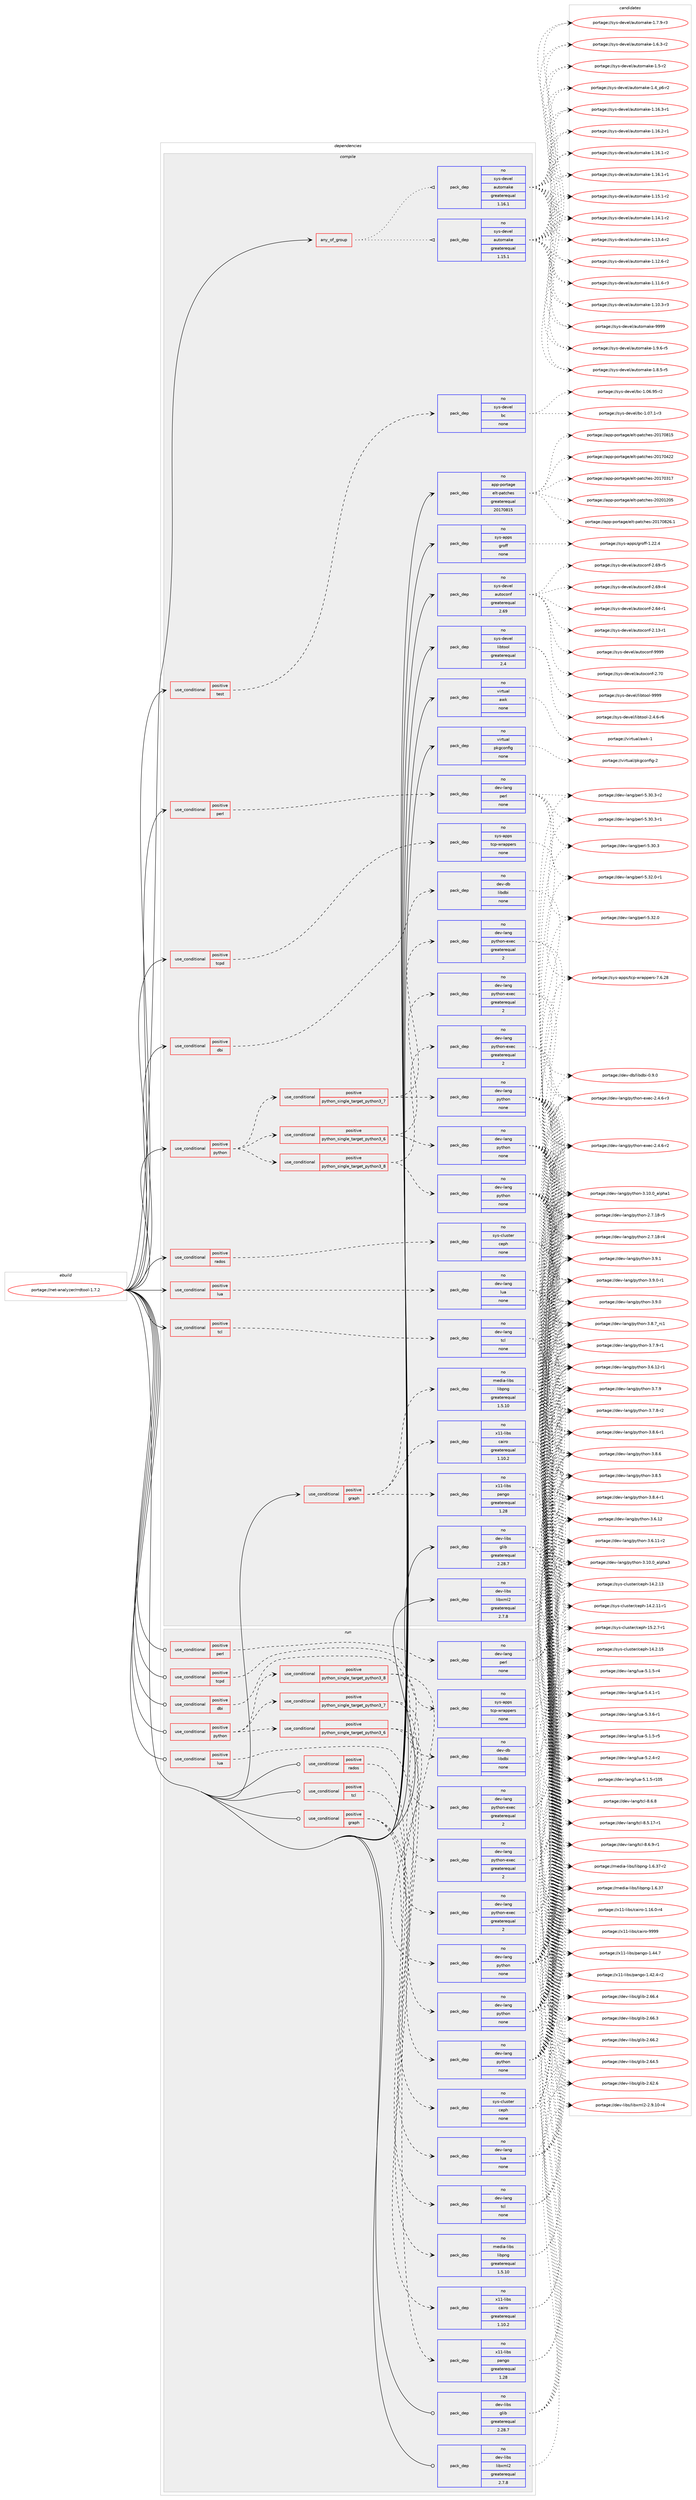 digraph prolog {

# *************
# Graph options
# *************

newrank=true;
concentrate=true;
compound=true;
graph [rankdir=LR,fontname=Helvetica,fontsize=10,ranksep=1.5];#, ranksep=2.5, nodesep=0.2];
edge  [arrowhead=vee];
node  [fontname=Helvetica,fontsize=10];

# **********
# The ebuild
# **********

subgraph cluster_leftcol {
color=gray;
rank=same;
label=<<i>ebuild</i>>;
id [label="portage://net-analyzer/rrdtool-1.7.2", color=red, width=4, href="../net-analyzer/rrdtool-1.7.2.svg"];
}

# ****************
# The dependencies
# ****************

subgraph cluster_midcol {
color=gray;
label=<<i>dependencies</i>>;
subgraph cluster_compile {
fillcolor="#eeeeee";
style=filled;
label=<<i>compile</i>>;
subgraph any107 {
dependency13290 [label=<<TABLE BORDER="0" CELLBORDER="1" CELLSPACING="0" CELLPADDING="4"><TR><TD CELLPADDING="10">any_of_group</TD></TR></TABLE>>, shape=none, color=red];subgraph pack9112 {
dependency13291 [label=<<TABLE BORDER="0" CELLBORDER="1" CELLSPACING="0" CELLPADDING="4" WIDTH="220"><TR><TD ROWSPAN="6" CELLPADDING="30">pack_dep</TD></TR><TR><TD WIDTH="110">no</TD></TR><TR><TD>sys-devel</TD></TR><TR><TD>automake</TD></TR><TR><TD>greaterequal</TD></TR><TR><TD>1.16.1</TD></TR></TABLE>>, shape=none, color=blue];
}
dependency13290:e -> dependency13291:w [weight=20,style="dotted",arrowhead="oinv"];
subgraph pack9113 {
dependency13292 [label=<<TABLE BORDER="0" CELLBORDER="1" CELLSPACING="0" CELLPADDING="4" WIDTH="220"><TR><TD ROWSPAN="6" CELLPADDING="30">pack_dep</TD></TR><TR><TD WIDTH="110">no</TD></TR><TR><TD>sys-devel</TD></TR><TR><TD>automake</TD></TR><TR><TD>greaterequal</TD></TR><TR><TD>1.15.1</TD></TR></TABLE>>, shape=none, color=blue];
}
dependency13290:e -> dependency13292:w [weight=20,style="dotted",arrowhead="oinv"];
}
id:e -> dependency13290:w [weight=20,style="solid",arrowhead="vee"];
subgraph cond4055 {
dependency13293 [label=<<TABLE BORDER="0" CELLBORDER="1" CELLSPACING="0" CELLPADDING="4"><TR><TD ROWSPAN="3" CELLPADDING="10">use_conditional</TD></TR><TR><TD>positive</TD></TR><TR><TD>dbi</TD></TR></TABLE>>, shape=none, color=red];
subgraph pack9114 {
dependency13294 [label=<<TABLE BORDER="0" CELLBORDER="1" CELLSPACING="0" CELLPADDING="4" WIDTH="220"><TR><TD ROWSPAN="6" CELLPADDING="30">pack_dep</TD></TR><TR><TD WIDTH="110">no</TD></TR><TR><TD>dev-db</TD></TR><TR><TD>libdbi</TD></TR><TR><TD>none</TD></TR><TR><TD></TD></TR></TABLE>>, shape=none, color=blue];
}
dependency13293:e -> dependency13294:w [weight=20,style="dashed",arrowhead="vee"];
}
id:e -> dependency13293:w [weight=20,style="solid",arrowhead="vee"];
subgraph cond4056 {
dependency13295 [label=<<TABLE BORDER="0" CELLBORDER="1" CELLSPACING="0" CELLPADDING="4"><TR><TD ROWSPAN="3" CELLPADDING="10">use_conditional</TD></TR><TR><TD>positive</TD></TR><TR><TD>graph</TD></TR></TABLE>>, shape=none, color=red];
subgraph pack9115 {
dependency13296 [label=<<TABLE BORDER="0" CELLBORDER="1" CELLSPACING="0" CELLPADDING="4" WIDTH="220"><TR><TD ROWSPAN="6" CELLPADDING="30">pack_dep</TD></TR><TR><TD WIDTH="110">no</TD></TR><TR><TD>media-libs</TD></TR><TR><TD>libpng</TD></TR><TR><TD>greaterequal</TD></TR><TR><TD>1.5.10</TD></TR></TABLE>>, shape=none, color=blue];
}
dependency13295:e -> dependency13296:w [weight=20,style="dashed",arrowhead="vee"];
subgraph pack9116 {
dependency13297 [label=<<TABLE BORDER="0" CELLBORDER="1" CELLSPACING="0" CELLPADDING="4" WIDTH="220"><TR><TD ROWSPAN="6" CELLPADDING="30">pack_dep</TD></TR><TR><TD WIDTH="110">no</TD></TR><TR><TD>x11-libs</TD></TR><TR><TD>cairo</TD></TR><TR><TD>greaterequal</TD></TR><TR><TD>1.10.2</TD></TR></TABLE>>, shape=none, color=blue];
}
dependency13295:e -> dependency13297:w [weight=20,style="dashed",arrowhead="vee"];
subgraph pack9117 {
dependency13298 [label=<<TABLE BORDER="0" CELLBORDER="1" CELLSPACING="0" CELLPADDING="4" WIDTH="220"><TR><TD ROWSPAN="6" CELLPADDING="30">pack_dep</TD></TR><TR><TD WIDTH="110">no</TD></TR><TR><TD>x11-libs</TD></TR><TR><TD>pango</TD></TR><TR><TD>greaterequal</TD></TR><TR><TD>1.28</TD></TR></TABLE>>, shape=none, color=blue];
}
dependency13295:e -> dependency13298:w [weight=20,style="dashed",arrowhead="vee"];
}
id:e -> dependency13295:w [weight=20,style="solid",arrowhead="vee"];
subgraph cond4057 {
dependency13299 [label=<<TABLE BORDER="0" CELLBORDER="1" CELLSPACING="0" CELLPADDING="4"><TR><TD ROWSPAN="3" CELLPADDING="10">use_conditional</TD></TR><TR><TD>positive</TD></TR><TR><TD>lua</TD></TR></TABLE>>, shape=none, color=red];
subgraph pack9118 {
dependency13300 [label=<<TABLE BORDER="0" CELLBORDER="1" CELLSPACING="0" CELLPADDING="4" WIDTH="220"><TR><TD ROWSPAN="6" CELLPADDING="30">pack_dep</TD></TR><TR><TD WIDTH="110">no</TD></TR><TR><TD>dev-lang</TD></TR><TR><TD>lua</TD></TR><TR><TD>none</TD></TR><TR><TD></TD></TR></TABLE>>, shape=none, color=blue];
}
dependency13299:e -> dependency13300:w [weight=20,style="dashed",arrowhead="vee"];
}
id:e -> dependency13299:w [weight=20,style="solid",arrowhead="vee"];
subgraph cond4058 {
dependency13301 [label=<<TABLE BORDER="0" CELLBORDER="1" CELLSPACING="0" CELLPADDING="4"><TR><TD ROWSPAN="3" CELLPADDING="10">use_conditional</TD></TR><TR><TD>positive</TD></TR><TR><TD>perl</TD></TR></TABLE>>, shape=none, color=red];
subgraph pack9119 {
dependency13302 [label=<<TABLE BORDER="0" CELLBORDER="1" CELLSPACING="0" CELLPADDING="4" WIDTH="220"><TR><TD ROWSPAN="6" CELLPADDING="30">pack_dep</TD></TR><TR><TD WIDTH="110">no</TD></TR><TR><TD>dev-lang</TD></TR><TR><TD>perl</TD></TR><TR><TD>none</TD></TR><TR><TD></TD></TR></TABLE>>, shape=none, color=blue];
}
dependency13301:e -> dependency13302:w [weight=20,style="dashed",arrowhead="vee"];
}
id:e -> dependency13301:w [weight=20,style="solid",arrowhead="vee"];
subgraph cond4059 {
dependency13303 [label=<<TABLE BORDER="0" CELLBORDER="1" CELLSPACING="0" CELLPADDING="4"><TR><TD ROWSPAN="3" CELLPADDING="10">use_conditional</TD></TR><TR><TD>positive</TD></TR><TR><TD>python</TD></TR></TABLE>>, shape=none, color=red];
subgraph cond4060 {
dependency13304 [label=<<TABLE BORDER="0" CELLBORDER="1" CELLSPACING="0" CELLPADDING="4"><TR><TD ROWSPAN="3" CELLPADDING="10">use_conditional</TD></TR><TR><TD>positive</TD></TR><TR><TD>python_single_target_python3_6</TD></TR></TABLE>>, shape=none, color=red];
subgraph pack9120 {
dependency13305 [label=<<TABLE BORDER="0" CELLBORDER="1" CELLSPACING="0" CELLPADDING="4" WIDTH="220"><TR><TD ROWSPAN="6" CELLPADDING="30">pack_dep</TD></TR><TR><TD WIDTH="110">no</TD></TR><TR><TD>dev-lang</TD></TR><TR><TD>python</TD></TR><TR><TD>none</TD></TR><TR><TD></TD></TR></TABLE>>, shape=none, color=blue];
}
dependency13304:e -> dependency13305:w [weight=20,style="dashed",arrowhead="vee"];
subgraph pack9121 {
dependency13306 [label=<<TABLE BORDER="0" CELLBORDER="1" CELLSPACING="0" CELLPADDING="4" WIDTH="220"><TR><TD ROWSPAN="6" CELLPADDING="30">pack_dep</TD></TR><TR><TD WIDTH="110">no</TD></TR><TR><TD>dev-lang</TD></TR><TR><TD>python-exec</TD></TR><TR><TD>greaterequal</TD></TR><TR><TD>2</TD></TR></TABLE>>, shape=none, color=blue];
}
dependency13304:e -> dependency13306:w [weight=20,style="dashed",arrowhead="vee"];
}
dependency13303:e -> dependency13304:w [weight=20,style="dashed",arrowhead="vee"];
subgraph cond4061 {
dependency13307 [label=<<TABLE BORDER="0" CELLBORDER="1" CELLSPACING="0" CELLPADDING="4"><TR><TD ROWSPAN="3" CELLPADDING="10">use_conditional</TD></TR><TR><TD>positive</TD></TR><TR><TD>python_single_target_python3_7</TD></TR></TABLE>>, shape=none, color=red];
subgraph pack9122 {
dependency13308 [label=<<TABLE BORDER="0" CELLBORDER="1" CELLSPACING="0" CELLPADDING="4" WIDTH="220"><TR><TD ROWSPAN="6" CELLPADDING="30">pack_dep</TD></TR><TR><TD WIDTH="110">no</TD></TR><TR><TD>dev-lang</TD></TR><TR><TD>python</TD></TR><TR><TD>none</TD></TR><TR><TD></TD></TR></TABLE>>, shape=none, color=blue];
}
dependency13307:e -> dependency13308:w [weight=20,style="dashed",arrowhead="vee"];
subgraph pack9123 {
dependency13309 [label=<<TABLE BORDER="0" CELLBORDER="1" CELLSPACING="0" CELLPADDING="4" WIDTH="220"><TR><TD ROWSPAN="6" CELLPADDING="30">pack_dep</TD></TR><TR><TD WIDTH="110">no</TD></TR><TR><TD>dev-lang</TD></TR><TR><TD>python-exec</TD></TR><TR><TD>greaterequal</TD></TR><TR><TD>2</TD></TR></TABLE>>, shape=none, color=blue];
}
dependency13307:e -> dependency13309:w [weight=20,style="dashed",arrowhead="vee"];
}
dependency13303:e -> dependency13307:w [weight=20,style="dashed",arrowhead="vee"];
subgraph cond4062 {
dependency13310 [label=<<TABLE BORDER="0" CELLBORDER="1" CELLSPACING="0" CELLPADDING="4"><TR><TD ROWSPAN="3" CELLPADDING="10">use_conditional</TD></TR><TR><TD>positive</TD></TR><TR><TD>python_single_target_python3_8</TD></TR></TABLE>>, shape=none, color=red];
subgraph pack9124 {
dependency13311 [label=<<TABLE BORDER="0" CELLBORDER="1" CELLSPACING="0" CELLPADDING="4" WIDTH="220"><TR><TD ROWSPAN="6" CELLPADDING="30">pack_dep</TD></TR><TR><TD WIDTH="110">no</TD></TR><TR><TD>dev-lang</TD></TR><TR><TD>python</TD></TR><TR><TD>none</TD></TR><TR><TD></TD></TR></TABLE>>, shape=none, color=blue];
}
dependency13310:e -> dependency13311:w [weight=20,style="dashed",arrowhead="vee"];
subgraph pack9125 {
dependency13312 [label=<<TABLE BORDER="0" CELLBORDER="1" CELLSPACING="0" CELLPADDING="4" WIDTH="220"><TR><TD ROWSPAN="6" CELLPADDING="30">pack_dep</TD></TR><TR><TD WIDTH="110">no</TD></TR><TR><TD>dev-lang</TD></TR><TR><TD>python-exec</TD></TR><TR><TD>greaterequal</TD></TR><TR><TD>2</TD></TR></TABLE>>, shape=none, color=blue];
}
dependency13310:e -> dependency13312:w [weight=20,style="dashed",arrowhead="vee"];
}
dependency13303:e -> dependency13310:w [weight=20,style="dashed",arrowhead="vee"];
}
id:e -> dependency13303:w [weight=20,style="solid",arrowhead="vee"];
subgraph cond4063 {
dependency13313 [label=<<TABLE BORDER="0" CELLBORDER="1" CELLSPACING="0" CELLPADDING="4"><TR><TD ROWSPAN="3" CELLPADDING="10">use_conditional</TD></TR><TR><TD>positive</TD></TR><TR><TD>rados</TD></TR></TABLE>>, shape=none, color=red];
subgraph pack9126 {
dependency13314 [label=<<TABLE BORDER="0" CELLBORDER="1" CELLSPACING="0" CELLPADDING="4" WIDTH="220"><TR><TD ROWSPAN="6" CELLPADDING="30">pack_dep</TD></TR><TR><TD WIDTH="110">no</TD></TR><TR><TD>sys-cluster</TD></TR><TR><TD>ceph</TD></TR><TR><TD>none</TD></TR><TR><TD></TD></TR></TABLE>>, shape=none, color=blue];
}
dependency13313:e -> dependency13314:w [weight=20,style="dashed",arrowhead="vee"];
}
id:e -> dependency13313:w [weight=20,style="solid",arrowhead="vee"];
subgraph cond4064 {
dependency13315 [label=<<TABLE BORDER="0" CELLBORDER="1" CELLSPACING="0" CELLPADDING="4"><TR><TD ROWSPAN="3" CELLPADDING="10">use_conditional</TD></TR><TR><TD>positive</TD></TR><TR><TD>tcl</TD></TR></TABLE>>, shape=none, color=red];
subgraph pack9127 {
dependency13316 [label=<<TABLE BORDER="0" CELLBORDER="1" CELLSPACING="0" CELLPADDING="4" WIDTH="220"><TR><TD ROWSPAN="6" CELLPADDING="30">pack_dep</TD></TR><TR><TD WIDTH="110">no</TD></TR><TR><TD>dev-lang</TD></TR><TR><TD>tcl</TD></TR><TR><TD>none</TD></TR><TR><TD></TD></TR></TABLE>>, shape=none, color=blue];
}
dependency13315:e -> dependency13316:w [weight=20,style="dashed",arrowhead="vee"];
}
id:e -> dependency13315:w [weight=20,style="solid",arrowhead="vee"];
subgraph cond4065 {
dependency13317 [label=<<TABLE BORDER="0" CELLBORDER="1" CELLSPACING="0" CELLPADDING="4"><TR><TD ROWSPAN="3" CELLPADDING="10">use_conditional</TD></TR><TR><TD>positive</TD></TR><TR><TD>tcpd</TD></TR></TABLE>>, shape=none, color=red];
subgraph pack9128 {
dependency13318 [label=<<TABLE BORDER="0" CELLBORDER="1" CELLSPACING="0" CELLPADDING="4" WIDTH="220"><TR><TD ROWSPAN="6" CELLPADDING="30">pack_dep</TD></TR><TR><TD WIDTH="110">no</TD></TR><TR><TD>sys-apps</TD></TR><TR><TD>tcp-wrappers</TD></TR><TR><TD>none</TD></TR><TR><TD></TD></TR></TABLE>>, shape=none, color=blue];
}
dependency13317:e -> dependency13318:w [weight=20,style="dashed",arrowhead="vee"];
}
id:e -> dependency13317:w [weight=20,style="solid",arrowhead="vee"];
subgraph cond4066 {
dependency13319 [label=<<TABLE BORDER="0" CELLBORDER="1" CELLSPACING="0" CELLPADDING="4"><TR><TD ROWSPAN="3" CELLPADDING="10">use_conditional</TD></TR><TR><TD>positive</TD></TR><TR><TD>test</TD></TR></TABLE>>, shape=none, color=red];
subgraph pack9129 {
dependency13320 [label=<<TABLE BORDER="0" CELLBORDER="1" CELLSPACING="0" CELLPADDING="4" WIDTH="220"><TR><TD ROWSPAN="6" CELLPADDING="30">pack_dep</TD></TR><TR><TD WIDTH="110">no</TD></TR><TR><TD>sys-devel</TD></TR><TR><TD>bc</TD></TR><TR><TD>none</TD></TR><TR><TD></TD></TR></TABLE>>, shape=none, color=blue];
}
dependency13319:e -> dependency13320:w [weight=20,style="dashed",arrowhead="vee"];
}
id:e -> dependency13319:w [weight=20,style="solid",arrowhead="vee"];
subgraph pack9130 {
dependency13321 [label=<<TABLE BORDER="0" CELLBORDER="1" CELLSPACING="0" CELLPADDING="4" WIDTH="220"><TR><TD ROWSPAN="6" CELLPADDING="30">pack_dep</TD></TR><TR><TD WIDTH="110">no</TD></TR><TR><TD>app-portage</TD></TR><TR><TD>elt-patches</TD></TR><TR><TD>greaterequal</TD></TR><TR><TD>20170815</TD></TR></TABLE>>, shape=none, color=blue];
}
id:e -> dependency13321:w [weight=20,style="solid",arrowhead="vee"];
subgraph pack9131 {
dependency13322 [label=<<TABLE BORDER="0" CELLBORDER="1" CELLSPACING="0" CELLPADDING="4" WIDTH="220"><TR><TD ROWSPAN="6" CELLPADDING="30">pack_dep</TD></TR><TR><TD WIDTH="110">no</TD></TR><TR><TD>dev-libs</TD></TR><TR><TD>glib</TD></TR><TR><TD>greaterequal</TD></TR><TR><TD>2.28.7</TD></TR></TABLE>>, shape=none, color=blue];
}
id:e -> dependency13322:w [weight=20,style="solid",arrowhead="vee"];
subgraph pack9132 {
dependency13323 [label=<<TABLE BORDER="0" CELLBORDER="1" CELLSPACING="0" CELLPADDING="4" WIDTH="220"><TR><TD ROWSPAN="6" CELLPADDING="30">pack_dep</TD></TR><TR><TD WIDTH="110">no</TD></TR><TR><TD>dev-libs</TD></TR><TR><TD>libxml2</TD></TR><TR><TD>greaterequal</TD></TR><TR><TD>2.7.8</TD></TR></TABLE>>, shape=none, color=blue];
}
id:e -> dependency13323:w [weight=20,style="solid",arrowhead="vee"];
subgraph pack9133 {
dependency13324 [label=<<TABLE BORDER="0" CELLBORDER="1" CELLSPACING="0" CELLPADDING="4" WIDTH="220"><TR><TD ROWSPAN="6" CELLPADDING="30">pack_dep</TD></TR><TR><TD WIDTH="110">no</TD></TR><TR><TD>sys-apps</TD></TR><TR><TD>groff</TD></TR><TR><TD>none</TD></TR><TR><TD></TD></TR></TABLE>>, shape=none, color=blue];
}
id:e -> dependency13324:w [weight=20,style="solid",arrowhead="vee"];
subgraph pack9134 {
dependency13325 [label=<<TABLE BORDER="0" CELLBORDER="1" CELLSPACING="0" CELLPADDING="4" WIDTH="220"><TR><TD ROWSPAN="6" CELLPADDING="30">pack_dep</TD></TR><TR><TD WIDTH="110">no</TD></TR><TR><TD>sys-devel</TD></TR><TR><TD>autoconf</TD></TR><TR><TD>greaterequal</TD></TR><TR><TD>2.69</TD></TR></TABLE>>, shape=none, color=blue];
}
id:e -> dependency13325:w [weight=20,style="solid",arrowhead="vee"];
subgraph pack9135 {
dependency13326 [label=<<TABLE BORDER="0" CELLBORDER="1" CELLSPACING="0" CELLPADDING="4" WIDTH="220"><TR><TD ROWSPAN="6" CELLPADDING="30">pack_dep</TD></TR><TR><TD WIDTH="110">no</TD></TR><TR><TD>sys-devel</TD></TR><TR><TD>libtool</TD></TR><TR><TD>greaterequal</TD></TR><TR><TD>2.4</TD></TR></TABLE>>, shape=none, color=blue];
}
id:e -> dependency13326:w [weight=20,style="solid",arrowhead="vee"];
subgraph pack9136 {
dependency13327 [label=<<TABLE BORDER="0" CELLBORDER="1" CELLSPACING="0" CELLPADDING="4" WIDTH="220"><TR><TD ROWSPAN="6" CELLPADDING="30">pack_dep</TD></TR><TR><TD WIDTH="110">no</TD></TR><TR><TD>virtual</TD></TR><TR><TD>awk</TD></TR><TR><TD>none</TD></TR><TR><TD></TD></TR></TABLE>>, shape=none, color=blue];
}
id:e -> dependency13327:w [weight=20,style="solid",arrowhead="vee"];
subgraph pack9137 {
dependency13328 [label=<<TABLE BORDER="0" CELLBORDER="1" CELLSPACING="0" CELLPADDING="4" WIDTH="220"><TR><TD ROWSPAN="6" CELLPADDING="30">pack_dep</TD></TR><TR><TD WIDTH="110">no</TD></TR><TR><TD>virtual</TD></TR><TR><TD>pkgconfig</TD></TR><TR><TD>none</TD></TR><TR><TD></TD></TR></TABLE>>, shape=none, color=blue];
}
id:e -> dependency13328:w [weight=20,style="solid",arrowhead="vee"];
}
subgraph cluster_compileandrun {
fillcolor="#eeeeee";
style=filled;
label=<<i>compile and run</i>>;
}
subgraph cluster_run {
fillcolor="#eeeeee";
style=filled;
label=<<i>run</i>>;
subgraph cond4067 {
dependency13329 [label=<<TABLE BORDER="0" CELLBORDER="1" CELLSPACING="0" CELLPADDING="4"><TR><TD ROWSPAN="3" CELLPADDING="10">use_conditional</TD></TR><TR><TD>positive</TD></TR><TR><TD>dbi</TD></TR></TABLE>>, shape=none, color=red];
subgraph pack9138 {
dependency13330 [label=<<TABLE BORDER="0" CELLBORDER="1" CELLSPACING="0" CELLPADDING="4" WIDTH="220"><TR><TD ROWSPAN="6" CELLPADDING="30">pack_dep</TD></TR><TR><TD WIDTH="110">no</TD></TR><TR><TD>dev-db</TD></TR><TR><TD>libdbi</TD></TR><TR><TD>none</TD></TR><TR><TD></TD></TR></TABLE>>, shape=none, color=blue];
}
dependency13329:e -> dependency13330:w [weight=20,style="dashed",arrowhead="vee"];
}
id:e -> dependency13329:w [weight=20,style="solid",arrowhead="odot"];
subgraph cond4068 {
dependency13331 [label=<<TABLE BORDER="0" CELLBORDER="1" CELLSPACING="0" CELLPADDING="4"><TR><TD ROWSPAN="3" CELLPADDING="10">use_conditional</TD></TR><TR><TD>positive</TD></TR><TR><TD>graph</TD></TR></TABLE>>, shape=none, color=red];
subgraph pack9139 {
dependency13332 [label=<<TABLE BORDER="0" CELLBORDER="1" CELLSPACING="0" CELLPADDING="4" WIDTH="220"><TR><TD ROWSPAN="6" CELLPADDING="30">pack_dep</TD></TR><TR><TD WIDTH="110">no</TD></TR><TR><TD>media-libs</TD></TR><TR><TD>libpng</TD></TR><TR><TD>greaterequal</TD></TR><TR><TD>1.5.10</TD></TR></TABLE>>, shape=none, color=blue];
}
dependency13331:e -> dependency13332:w [weight=20,style="dashed",arrowhead="vee"];
subgraph pack9140 {
dependency13333 [label=<<TABLE BORDER="0" CELLBORDER="1" CELLSPACING="0" CELLPADDING="4" WIDTH="220"><TR><TD ROWSPAN="6" CELLPADDING="30">pack_dep</TD></TR><TR><TD WIDTH="110">no</TD></TR><TR><TD>x11-libs</TD></TR><TR><TD>cairo</TD></TR><TR><TD>greaterequal</TD></TR><TR><TD>1.10.2</TD></TR></TABLE>>, shape=none, color=blue];
}
dependency13331:e -> dependency13333:w [weight=20,style="dashed",arrowhead="vee"];
subgraph pack9141 {
dependency13334 [label=<<TABLE BORDER="0" CELLBORDER="1" CELLSPACING="0" CELLPADDING="4" WIDTH="220"><TR><TD ROWSPAN="6" CELLPADDING="30">pack_dep</TD></TR><TR><TD WIDTH="110">no</TD></TR><TR><TD>x11-libs</TD></TR><TR><TD>pango</TD></TR><TR><TD>greaterequal</TD></TR><TR><TD>1.28</TD></TR></TABLE>>, shape=none, color=blue];
}
dependency13331:e -> dependency13334:w [weight=20,style="dashed",arrowhead="vee"];
}
id:e -> dependency13331:w [weight=20,style="solid",arrowhead="odot"];
subgraph cond4069 {
dependency13335 [label=<<TABLE BORDER="0" CELLBORDER="1" CELLSPACING="0" CELLPADDING="4"><TR><TD ROWSPAN="3" CELLPADDING="10">use_conditional</TD></TR><TR><TD>positive</TD></TR><TR><TD>lua</TD></TR></TABLE>>, shape=none, color=red];
subgraph pack9142 {
dependency13336 [label=<<TABLE BORDER="0" CELLBORDER="1" CELLSPACING="0" CELLPADDING="4" WIDTH="220"><TR><TD ROWSPAN="6" CELLPADDING="30">pack_dep</TD></TR><TR><TD WIDTH="110">no</TD></TR><TR><TD>dev-lang</TD></TR><TR><TD>lua</TD></TR><TR><TD>none</TD></TR><TR><TD></TD></TR></TABLE>>, shape=none, color=blue];
}
dependency13335:e -> dependency13336:w [weight=20,style="dashed",arrowhead="vee"];
}
id:e -> dependency13335:w [weight=20,style="solid",arrowhead="odot"];
subgraph cond4070 {
dependency13337 [label=<<TABLE BORDER="0" CELLBORDER="1" CELLSPACING="0" CELLPADDING="4"><TR><TD ROWSPAN="3" CELLPADDING="10">use_conditional</TD></TR><TR><TD>positive</TD></TR><TR><TD>perl</TD></TR></TABLE>>, shape=none, color=red];
subgraph pack9143 {
dependency13338 [label=<<TABLE BORDER="0" CELLBORDER="1" CELLSPACING="0" CELLPADDING="4" WIDTH="220"><TR><TD ROWSPAN="6" CELLPADDING="30">pack_dep</TD></TR><TR><TD WIDTH="110">no</TD></TR><TR><TD>dev-lang</TD></TR><TR><TD>perl</TD></TR><TR><TD>none</TD></TR><TR><TD></TD></TR></TABLE>>, shape=none, color=blue];
}
dependency13337:e -> dependency13338:w [weight=20,style="dashed",arrowhead="vee"];
}
id:e -> dependency13337:w [weight=20,style="solid",arrowhead="odot"];
subgraph cond4071 {
dependency13339 [label=<<TABLE BORDER="0" CELLBORDER="1" CELLSPACING="0" CELLPADDING="4"><TR><TD ROWSPAN="3" CELLPADDING="10">use_conditional</TD></TR><TR><TD>positive</TD></TR><TR><TD>python</TD></TR></TABLE>>, shape=none, color=red];
subgraph cond4072 {
dependency13340 [label=<<TABLE BORDER="0" CELLBORDER="1" CELLSPACING="0" CELLPADDING="4"><TR><TD ROWSPAN="3" CELLPADDING="10">use_conditional</TD></TR><TR><TD>positive</TD></TR><TR><TD>python_single_target_python3_6</TD></TR></TABLE>>, shape=none, color=red];
subgraph pack9144 {
dependency13341 [label=<<TABLE BORDER="0" CELLBORDER="1" CELLSPACING="0" CELLPADDING="4" WIDTH="220"><TR><TD ROWSPAN="6" CELLPADDING="30">pack_dep</TD></TR><TR><TD WIDTH="110">no</TD></TR><TR><TD>dev-lang</TD></TR><TR><TD>python</TD></TR><TR><TD>none</TD></TR><TR><TD></TD></TR></TABLE>>, shape=none, color=blue];
}
dependency13340:e -> dependency13341:w [weight=20,style="dashed",arrowhead="vee"];
subgraph pack9145 {
dependency13342 [label=<<TABLE BORDER="0" CELLBORDER="1" CELLSPACING="0" CELLPADDING="4" WIDTH="220"><TR><TD ROWSPAN="6" CELLPADDING="30">pack_dep</TD></TR><TR><TD WIDTH="110">no</TD></TR><TR><TD>dev-lang</TD></TR><TR><TD>python-exec</TD></TR><TR><TD>greaterequal</TD></TR><TR><TD>2</TD></TR></TABLE>>, shape=none, color=blue];
}
dependency13340:e -> dependency13342:w [weight=20,style="dashed",arrowhead="vee"];
}
dependency13339:e -> dependency13340:w [weight=20,style="dashed",arrowhead="vee"];
subgraph cond4073 {
dependency13343 [label=<<TABLE BORDER="0" CELLBORDER="1" CELLSPACING="0" CELLPADDING="4"><TR><TD ROWSPAN="3" CELLPADDING="10">use_conditional</TD></TR><TR><TD>positive</TD></TR><TR><TD>python_single_target_python3_7</TD></TR></TABLE>>, shape=none, color=red];
subgraph pack9146 {
dependency13344 [label=<<TABLE BORDER="0" CELLBORDER="1" CELLSPACING="0" CELLPADDING="4" WIDTH="220"><TR><TD ROWSPAN="6" CELLPADDING="30">pack_dep</TD></TR><TR><TD WIDTH="110">no</TD></TR><TR><TD>dev-lang</TD></TR><TR><TD>python</TD></TR><TR><TD>none</TD></TR><TR><TD></TD></TR></TABLE>>, shape=none, color=blue];
}
dependency13343:e -> dependency13344:w [weight=20,style="dashed",arrowhead="vee"];
subgraph pack9147 {
dependency13345 [label=<<TABLE BORDER="0" CELLBORDER="1" CELLSPACING="0" CELLPADDING="4" WIDTH="220"><TR><TD ROWSPAN="6" CELLPADDING="30">pack_dep</TD></TR><TR><TD WIDTH="110">no</TD></TR><TR><TD>dev-lang</TD></TR><TR><TD>python-exec</TD></TR><TR><TD>greaterequal</TD></TR><TR><TD>2</TD></TR></TABLE>>, shape=none, color=blue];
}
dependency13343:e -> dependency13345:w [weight=20,style="dashed",arrowhead="vee"];
}
dependency13339:e -> dependency13343:w [weight=20,style="dashed",arrowhead="vee"];
subgraph cond4074 {
dependency13346 [label=<<TABLE BORDER="0" CELLBORDER="1" CELLSPACING="0" CELLPADDING="4"><TR><TD ROWSPAN="3" CELLPADDING="10">use_conditional</TD></TR><TR><TD>positive</TD></TR><TR><TD>python_single_target_python3_8</TD></TR></TABLE>>, shape=none, color=red];
subgraph pack9148 {
dependency13347 [label=<<TABLE BORDER="0" CELLBORDER="1" CELLSPACING="0" CELLPADDING="4" WIDTH="220"><TR><TD ROWSPAN="6" CELLPADDING="30">pack_dep</TD></TR><TR><TD WIDTH="110">no</TD></TR><TR><TD>dev-lang</TD></TR><TR><TD>python</TD></TR><TR><TD>none</TD></TR><TR><TD></TD></TR></TABLE>>, shape=none, color=blue];
}
dependency13346:e -> dependency13347:w [weight=20,style="dashed",arrowhead="vee"];
subgraph pack9149 {
dependency13348 [label=<<TABLE BORDER="0" CELLBORDER="1" CELLSPACING="0" CELLPADDING="4" WIDTH="220"><TR><TD ROWSPAN="6" CELLPADDING="30">pack_dep</TD></TR><TR><TD WIDTH="110">no</TD></TR><TR><TD>dev-lang</TD></TR><TR><TD>python-exec</TD></TR><TR><TD>greaterequal</TD></TR><TR><TD>2</TD></TR></TABLE>>, shape=none, color=blue];
}
dependency13346:e -> dependency13348:w [weight=20,style="dashed",arrowhead="vee"];
}
dependency13339:e -> dependency13346:w [weight=20,style="dashed",arrowhead="vee"];
}
id:e -> dependency13339:w [weight=20,style="solid",arrowhead="odot"];
subgraph cond4075 {
dependency13349 [label=<<TABLE BORDER="0" CELLBORDER="1" CELLSPACING="0" CELLPADDING="4"><TR><TD ROWSPAN="3" CELLPADDING="10">use_conditional</TD></TR><TR><TD>positive</TD></TR><TR><TD>rados</TD></TR></TABLE>>, shape=none, color=red];
subgraph pack9150 {
dependency13350 [label=<<TABLE BORDER="0" CELLBORDER="1" CELLSPACING="0" CELLPADDING="4" WIDTH="220"><TR><TD ROWSPAN="6" CELLPADDING="30">pack_dep</TD></TR><TR><TD WIDTH="110">no</TD></TR><TR><TD>sys-cluster</TD></TR><TR><TD>ceph</TD></TR><TR><TD>none</TD></TR><TR><TD></TD></TR></TABLE>>, shape=none, color=blue];
}
dependency13349:e -> dependency13350:w [weight=20,style="dashed",arrowhead="vee"];
}
id:e -> dependency13349:w [weight=20,style="solid",arrowhead="odot"];
subgraph cond4076 {
dependency13351 [label=<<TABLE BORDER="0" CELLBORDER="1" CELLSPACING="0" CELLPADDING="4"><TR><TD ROWSPAN="3" CELLPADDING="10">use_conditional</TD></TR><TR><TD>positive</TD></TR><TR><TD>tcl</TD></TR></TABLE>>, shape=none, color=red];
subgraph pack9151 {
dependency13352 [label=<<TABLE BORDER="0" CELLBORDER="1" CELLSPACING="0" CELLPADDING="4" WIDTH="220"><TR><TD ROWSPAN="6" CELLPADDING="30">pack_dep</TD></TR><TR><TD WIDTH="110">no</TD></TR><TR><TD>dev-lang</TD></TR><TR><TD>tcl</TD></TR><TR><TD>none</TD></TR><TR><TD></TD></TR></TABLE>>, shape=none, color=blue];
}
dependency13351:e -> dependency13352:w [weight=20,style="dashed",arrowhead="vee"];
}
id:e -> dependency13351:w [weight=20,style="solid",arrowhead="odot"];
subgraph cond4077 {
dependency13353 [label=<<TABLE BORDER="0" CELLBORDER="1" CELLSPACING="0" CELLPADDING="4"><TR><TD ROWSPAN="3" CELLPADDING="10">use_conditional</TD></TR><TR><TD>positive</TD></TR><TR><TD>tcpd</TD></TR></TABLE>>, shape=none, color=red];
subgraph pack9152 {
dependency13354 [label=<<TABLE BORDER="0" CELLBORDER="1" CELLSPACING="0" CELLPADDING="4" WIDTH="220"><TR><TD ROWSPAN="6" CELLPADDING="30">pack_dep</TD></TR><TR><TD WIDTH="110">no</TD></TR><TR><TD>sys-apps</TD></TR><TR><TD>tcp-wrappers</TD></TR><TR><TD>none</TD></TR><TR><TD></TD></TR></TABLE>>, shape=none, color=blue];
}
dependency13353:e -> dependency13354:w [weight=20,style="dashed",arrowhead="vee"];
}
id:e -> dependency13353:w [weight=20,style="solid",arrowhead="odot"];
subgraph pack9153 {
dependency13355 [label=<<TABLE BORDER="0" CELLBORDER="1" CELLSPACING="0" CELLPADDING="4" WIDTH="220"><TR><TD ROWSPAN="6" CELLPADDING="30">pack_dep</TD></TR><TR><TD WIDTH="110">no</TD></TR><TR><TD>dev-libs</TD></TR><TR><TD>glib</TD></TR><TR><TD>greaterequal</TD></TR><TR><TD>2.28.7</TD></TR></TABLE>>, shape=none, color=blue];
}
id:e -> dependency13355:w [weight=20,style="solid",arrowhead="odot"];
subgraph pack9154 {
dependency13356 [label=<<TABLE BORDER="0" CELLBORDER="1" CELLSPACING="0" CELLPADDING="4" WIDTH="220"><TR><TD ROWSPAN="6" CELLPADDING="30">pack_dep</TD></TR><TR><TD WIDTH="110">no</TD></TR><TR><TD>dev-libs</TD></TR><TR><TD>libxml2</TD></TR><TR><TD>greaterequal</TD></TR><TR><TD>2.7.8</TD></TR></TABLE>>, shape=none, color=blue];
}
id:e -> dependency13356:w [weight=20,style="solid",arrowhead="odot"];
}
}

# **************
# The candidates
# **************

subgraph cluster_choices {
rank=same;
color=gray;
label=<<i>candidates</i>>;

subgraph choice9112 {
color=black;
nodesep=1;
choice115121115451001011181011084797117116111109971071014557575757 [label="portage://sys-devel/automake-9999", color=red, width=4,href="../sys-devel/automake-9999.svg"];
choice115121115451001011181011084797117116111109971071014549465746544511453 [label="portage://sys-devel/automake-1.9.6-r5", color=red, width=4,href="../sys-devel/automake-1.9.6-r5.svg"];
choice115121115451001011181011084797117116111109971071014549465646534511453 [label="portage://sys-devel/automake-1.8.5-r5", color=red, width=4,href="../sys-devel/automake-1.8.5-r5.svg"];
choice115121115451001011181011084797117116111109971071014549465546574511451 [label="portage://sys-devel/automake-1.7.9-r3", color=red, width=4,href="../sys-devel/automake-1.7.9-r3.svg"];
choice115121115451001011181011084797117116111109971071014549465446514511450 [label="portage://sys-devel/automake-1.6.3-r2", color=red, width=4,href="../sys-devel/automake-1.6.3-r2.svg"];
choice11512111545100101118101108479711711611110997107101454946534511450 [label="portage://sys-devel/automake-1.5-r2", color=red, width=4,href="../sys-devel/automake-1.5-r2.svg"];
choice115121115451001011181011084797117116111109971071014549465295112544511450 [label="portage://sys-devel/automake-1.4_p6-r2", color=red, width=4,href="../sys-devel/automake-1.4_p6-r2.svg"];
choice11512111545100101118101108479711711611110997107101454946495446514511449 [label="portage://sys-devel/automake-1.16.3-r1", color=red, width=4,href="../sys-devel/automake-1.16.3-r1.svg"];
choice11512111545100101118101108479711711611110997107101454946495446504511449 [label="portage://sys-devel/automake-1.16.2-r1", color=red, width=4,href="../sys-devel/automake-1.16.2-r1.svg"];
choice11512111545100101118101108479711711611110997107101454946495446494511450 [label="portage://sys-devel/automake-1.16.1-r2", color=red, width=4,href="../sys-devel/automake-1.16.1-r2.svg"];
choice11512111545100101118101108479711711611110997107101454946495446494511449 [label="portage://sys-devel/automake-1.16.1-r1", color=red, width=4,href="../sys-devel/automake-1.16.1-r1.svg"];
choice11512111545100101118101108479711711611110997107101454946495346494511450 [label="portage://sys-devel/automake-1.15.1-r2", color=red, width=4,href="../sys-devel/automake-1.15.1-r2.svg"];
choice11512111545100101118101108479711711611110997107101454946495246494511450 [label="portage://sys-devel/automake-1.14.1-r2", color=red, width=4,href="../sys-devel/automake-1.14.1-r2.svg"];
choice11512111545100101118101108479711711611110997107101454946495146524511450 [label="portage://sys-devel/automake-1.13.4-r2", color=red, width=4,href="../sys-devel/automake-1.13.4-r2.svg"];
choice11512111545100101118101108479711711611110997107101454946495046544511450 [label="portage://sys-devel/automake-1.12.6-r2", color=red, width=4,href="../sys-devel/automake-1.12.6-r2.svg"];
choice11512111545100101118101108479711711611110997107101454946494946544511451 [label="portage://sys-devel/automake-1.11.6-r3", color=red, width=4,href="../sys-devel/automake-1.11.6-r3.svg"];
choice11512111545100101118101108479711711611110997107101454946494846514511451 [label="portage://sys-devel/automake-1.10.3-r3", color=red, width=4,href="../sys-devel/automake-1.10.3-r3.svg"];
dependency13291:e -> choice115121115451001011181011084797117116111109971071014557575757:w [style=dotted,weight="100"];
dependency13291:e -> choice115121115451001011181011084797117116111109971071014549465746544511453:w [style=dotted,weight="100"];
dependency13291:e -> choice115121115451001011181011084797117116111109971071014549465646534511453:w [style=dotted,weight="100"];
dependency13291:e -> choice115121115451001011181011084797117116111109971071014549465546574511451:w [style=dotted,weight="100"];
dependency13291:e -> choice115121115451001011181011084797117116111109971071014549465446514511450:w [style=dotted,weight="100"];
dependency13291:e -> choice11512111545100101118101108479711711611110997107101454946534511450:w [style=dotted,weight="100"];
dependency13291:e -> choice115121115451001011181011084797117116111109971071014549465295112544511450:w [style=dotted,weight="100"];
dependency13291:e -> choice11512111545100101118101108479711711611110997107101454946495446514511449:w [style=dotted,weight="100"];
dependency13291:e -> choice11512111545100101118101108479711711611110997107101454946495446504511449:w [style=dotted,weight="100"];
dependency13291:e -> choice11512111545100101118101108479711711611110997107101454946495446494511450:w [style=dotted,weight="100"];
dependency13291:e -> choice11512111545100101118101108479711711611110997107101454946495446494511449:w [style=dotted,weight="100"];
dependency13291:e -> choice11512111545100101118101108479711711611110997107101454946495346494511450:w [style=dotted,weight="100"];
dependency13291:e -> choice11512111545100101118101108479711711611110997107101454946495246494511450:w [style=dotted,weight="100"];
dependency13291:e -> choice11512111545100101118101108479711711611110997107101454946495146524511450:w [style=dotted,weight="100"];
dependency13291:e -> choice11512111545100101118101108479711711611110997107101454946495046544511450:w [style=dotted,weight="100"];
dependency13291:e -> choice11512111545100101118101108479711711611110997107101454946494946544511451:w [style=dotted,weight="100"];
dependency13291:e -> choice11512111545100101118101108479711711611110997107101454946494846514511451:w [style=dotted,weight="100"];
}
subgraph choice9113 {
color=black;
nodesep=1;
choice115121115451001011181011084797117116111109971071014557575757 [label="portage://sys-devel/automake-9999", color=red, width=4,href="../sys-devel/automake-9999.svg"];
choice115121115451001011181011084797117116111109971071014549465746544511453 [label="portage://sys-devel/automake-1.9.6-r5", color=red, width=4,href="../sys-devel/automake-1.9.6-r5.svg"];
choice115121115451001011181011084797117116111109971071014549465646534511453 [label="portage://sys-devel/automake-1.8.5-r5", color=red, width=4,href="../sys-devel/automake-1.8.5-r5.svg"];
choice115121115451001011181011084797117116111109971071014549465546574511451 [label="portage://sys-devel/automake-1.7.9-r3", color=red, width=4,href="../sys-devel/automake-1.7.9-r3.svg"];
choice115121115451001011181011084797117116111109971071014549465446514511450 [label="portage://sys-devel/automake-1.6.3-r2", color=red, width=4,href="../sys-devel/automake-1.6.3-r2.svg"];
choice11512111545100101118101108479711711611110997107101454946534511450 [label="portage://sys-devel/automake-1.5-r2", color=red, width=4,href="../sys-devel/automake-1.5-r2.svg"];
choice115121115451001011181011084797117116111109971071014549465295112544511450 [label="portage://sys-devel/automake-1.4_p6-r2", color=red, width=4,href="../sys-devel/automake-1.4_p6-r2.svg"];
choice11512111545100101118101108479711711611110997107101454946495446514511449 [label="portage://sys-devel/automake-1.16.3-r1", color=red, width=4,href="../sys-devel/automake-1.16.3-r1.svg"];
choice11512111545100101118101108479711711611110997107101454946495446504511449 [label="portage://sys-devel/automake-1.16.2-r1", color=red, width=4,href="../sys-devel/automake-1.16.2-r1.svg"];
choice11512111545100101118101108479711711611110997107101454946495446494511450 [label="portage://sys-devel/automake-1.16.1-r2", color=red, width=4,href="../sys-devel/automake-1.16.1-r2.svg"];
choice11512111545100101118101108479711711611110997107101454946495446494511449 [label="portage://sys-devel/automake-1.16.1-r1", color=red, width=4,href="../sys-devel/automake-1.16.1-r1.svg"];
choice11512111545100101118101108479711711611110997107101454946495346494511450 [label="portage://sys-devel/automake-1.15.1-r2", color=red, width=4,href="../sys-devel/automake-1.15.1-r2.svg"];
choice11512111545100101118101108479711711611110997107101454946495246494511450 [label="portage://sys-devel/automake-1.14.1-r2", color=red, width=4,href="../sys-devel/automake-1.14.1-r2.svg"];
choice11512111545100101118101108479711711611110997107101454946495146524511450 [label="portage://sys-devel/automake-1.13.4-r2", color=red, width=4,href="../sys-devel/automake-1.13.4-r2.svg"];
choice11512111545100101118101108479711711611110997107101454946495046544511450 [label="portage://sys-devel/automake-1.12.6-r2", color=red, width=4,href="../sys-devel/automake-1.12.6-r2.svg"];
choice11512111545100101118101108479711711611110997107101454946494946544511451 [label="portage://sys-devel/automake-1.11.6-r3", color=red, width=4,href="../sys-devel/automake-1.11.6-r3.svg"];
choice11512111545100101118101108479711711611110997107101454946494846514511451 [label="portage://sys-devel/automake-1.10.3-r3", color=red, width=4,href="../sys-devel/automake-1.10.3-r3.svg"];
dependency13292:e -> choice115121115451001011181011084797117116111109971071014557575757:w [style=dotted,weight="100"];
dependency13292:e -> choice115121115451001011181011084797117116111109971071014549465746544511453:w [style=dotted,weight="100"];
dependency13292:e -> choice115121115451001011181011084797117116111109971071014549465646534511453:w [style=dotted,weight="100"];
dependency13292:e -> choice115121115451001011181011084797117116111109971071014549465546574511451:w [style=dotted,weight="100"];
dependency13292:e -> choice115121115451001011181011084797117116111109971071014549465446514511450:w [style=dotted,weight="100"];
dependency13292:e -> choice11512111545100101118101108479711711611110997107101454946534511450:w [style=dotted,weight="100"];
dependency13292:e -> choice115121115451001011181011084797117116111109971071014549465295112544511450:w [style=dotted,weight="100"];
dependency13292:e -> choice11512111545100101118101108479711711611110997107101454946495446514511449:w [style=dotted,weight="100"];
dependency13292:e -> choice11512111545100101118101108479711711611110997107101454946495446504511449:w [style=dotted,weight="100"];
dependency13292:e -> choice11512111545100101118101108479711711611110997107101454946495446494511450:w [style=dotted,weight="100"];
dependency13292:e -> choice11512111545100101118101108479711711611110997107101454946495446494511449:w [style=dotted,weight="100"];
dependency13292:e -> choice11512111545100101118101108479711711611110997107101454946495346494511450:w [style=dotted,weight="100"];
dependency13292:e -> choice11512111545100101118101108479711711611110997107101454946495246494511450:w [style=dotted,weight="100"];
dependency13292:e -> choice11512111545100101118101108479711711611110997107101454946495146524511450:w [style=dotted,weight="100"];
dependency13292:e -> choice11512111545100101118101108479711711611110997107101454946495046544511450:w [style=dotted,weight="100"];
dependency13292:e -> choice11512111545100101118101108479711711611110997107101454946494946544511451:w [style=dotted,weight="100"];
dependency13292:e -> choice11512111545100101118101108479711711611110997107101454946494846514511451:w [style=dotted,weight="100"];
}
subgraph choice9114 {
color=black;
nodesep=1;
choice1001011184510098471081059810098105454846574648 [label="portage://dev-db/libdbi-0.9.0", color=red, width=4,href="../dev-db/libdbi-0.9.0.svg"];
dependency13294:e -> choice1001011184510098471081059810098105454846574648:w [style=dotted,weight="100"];
}
subgraph choice9115 {
color=black;
nodesep=1;
choice1091011001059745108105981154710810598112110103454946544651554511450 [label="portage://media-libs/libpng-1.6.37-r2", color=red, width=4,href="../media-libs/libpng-1.6.37-r2.svg"];
choice109101100105974510810598115471081059811211010345494654465155 [label="portage://media-libs/libpng-1.6.37", color=red, width=4,href="../media-libs/libpng-1.6.37.svg"];
dependency13296:e -> choice1091011001059745108105981154710810598112110103454946544651554511450:w [style=dotted,weight="100"];
dependency13296:e -> choice109101100105974510810598115471081059811211010345494654465155:w [style=dotted,weight="100"];
}
subgraph choice9116 {
color=black;
nodesep=1;
choice120494945108105981154799971051141114557575757 [label="portage://x11-libs/cairo-9999", color=red, width=4,href="../x11-libs/cairo-9999.svg"];
choice12049494510810598115479997105114111454946495446484511452 [label="portage://x11-libs/cairo-1.16.0-r4", color=red, width=4,href="../x11-libs/cairo-1.16.0-r4.svg"];
dependency13297:e -> choice120494945108105981154799971051141114557575757:w [style=dotted,weight="100"];
dependency13297:e -> choice12049494510810598115479997105114111454946495446484511452:w [style=dotted,weight="100"];
}
subgraph choice9117 {
color=black;
nodesep=1;
choice12049494510810598115471129711010311145494652524655 [label="portage://x11-libs/pango-1.44.7", color=red, width=4,href="../x11-libs/pango-1.44.7.svg"];
choice120494945108105981154711297110103111454946525046524511450 [label="portage://x11-libs/pango-1.42.4-r2", color=red, width=4,href="../x11-libs/pango-1.42.4-r2.svg"];
dependency13298:e -> choice12049494510810598115471129711010311145494652524655:w [style=dotted,weight="100"];
dependency13298:e -> choice120494945108105981154711297110103111454946525046524511450:w [style=dotted,weight="100"];
}
subgraph choice9118 {
color=black;
nodesep=1;
choice100101118451089711010347108117974553465246494511449 [label="portage://dev-lang/lua-5.4.1-r1", color=red, width=4,href="../dev-lang/lua-5.4.1-r1.svg"];
choice100101118451089711010347108117974553465146544511449 [label="portage://dev-lang/lua-5.3.6-r1", color=red, width=4,href="../dev-lang/lua-5.3.6-r1.svg"];
choice100101118451089711010347108117974553465046524511450 [label="portage://dev-lang/lua-5.2.4-r2", color=red, width=4,href="../dev-lang/lua-5.2.4-r2.svg"];
choice100101118451089711010347108117974553464946534511453 [label="portage://dev-lang/lua-5.1.5-r5", color=red, width=4,href="../dev-lang/lua-5.1.5-r5.svg"];
choice100101118451089711010347108117974553464946534511452 [label="portage://dev-lang/lua-5.1.5-r4", color=red, width=4,href="../dev-lang/lua-5.1.5-r4.svg"];
choice1001011184510897110103471081179745534649465345114494853 [label="portage://dev-lang/lua-5.1.5-r105", color=red, width=4,href="../dev-lang/lua-5.1.5-r105.svg"];
dependency13300:e -> choice100101118451089711010347108117974553465246494511449:w [style=dotted,weight="100"];
dependency13300:e -> choice100101118451089711010347108117974553465146544511449:w [style=dotted,weight="100"];
dependency13300:e -> choice100101118451089711010347108117974553465046524511450:w [style=dotted,weight="100"];
dependency13300:e -> choice100101118451089711010347108117974553464946534511453:w [style=dotted,weight="100"];
dependency13300:e -> choice100101118451089711010347108117974553464946534511452:w [style=dotted,weight="100"];
dependency13300:e -> choice1001011184510897110103471081179745534649465345114494853:w [style=dotted,weight="100"];
}
subgraph choice9119 {
color=black;
nodesep=1;
choice100101118451089711010347112101114108455346515046484511449 [label="portage://dev-lang/perl-5.32.0-r1", color=red, width=4,href="../dev-lang/perl-5.32.0-r1.svg"];
choice10010111845108971101034711210111410845534651504648 [label="portage://dev-lang/perl-5.32.0", color=red, width=4,href="../dev-lang/perl-5.32.0.svg"];
choice100101118451089711010347112101114108455346514846514511450 [label="portage://dev-lang/perl-5.30.3-r2", color=red, width=4,href="../dev-lang/perl-5.30.3-r2.svg"];
choice100101118451089711010347112101114108455346514846514511449 [label="portage://dev-lang/perl-5.30.3-r1", color=red, width=4,href="../dev-lang/perl-5.30.3-r1.svg"];
choice10010111845108971101034711210111410845534651484651 [label="portage://dev-lang/perl-5.30.3", color=red, width=4,href="../dev-lang/perl-5.30.3.svg"];
dependency13302:e -> choice100101118451089711010347112101114108455346515046484511449:w [style=dotted,weight="100"];
dependency13302:e -> choice10010111845108971101034711210111410845534651504648:w [style=dotted,weight="100"];
dependency13302:e -> choice100101118451089711010347112101114108455346514846514511450:w [style=dotted,weight="100"];
dependency13302:e -> choice100101118451089711010347112101114108455346514846514511449:w [style=dotted,weight="100"];
dependency13302:e -> choice10010111845108971101034711210111410845534651484651:w [style=dotted,weight="100"];
}
subgraph choice9120 {
color=black;
nodesep=1;
choice100101118451089711010347112121116104111110455146574649 [label="portage://dev-lang/python-3.9.1", color=red, width=4,href="../dev-lang/python-3.9.1.svg"];
choice1001011184510897110103471121211161041111104551465746484511449 [label="portage://dev-lang/python-3.9.0-r1", color=red, width=4,href="../dev-lang/python-3.9.0-r1.svg"];
choice100101118451089711010347112121116104111110455146574648 [label="portage://dev-lang/python-3.9.0", color=red, width=4,href="../dev-lang/python-3.9.0.svg"];
choice100101118451089711010347112121116104111110455146564655951149949 [label="portage://dev-lang/python-3.8.7_rc1", color=red, width=4,href="../dev-lang/python-3.8.7_rc1.svg"];
choice1001011184510897110103471121211161041111104551465646544511449 [label="portage://dev-lang/python-3.8.6-r1", color=red, width=4,href="../dev-lang/python-3.8.6-r1.svg"];
choice100101118451089711010347112121116104111110455146564654 [label="portage://dev-lang/python-3.8.6", color=red, width=4,href="../dev-lang/python-3.8.6.svg"];
choice100101118451089711010347112121116104111110455146564653 [label="portage://dev-lang/python-3.8.5", color=red, width=4,href="../dev-lang/python-3.8.5.svg"];
choice1001011184510897110103471121211161041111104551465646524511449 [label="portage://dev-lang/python-3.8.4-r1", color=red, width=4,href="../dev-lang/python-3.8.4-r1.svg"];
choice1001011184510897110103471121211161041111104551465546574511449 [label="portage://dev-lang/python-3.7.9-r1", color=red, width=4,href="../dev-lang/python-3.7.9-r1.svg"];
choice100101118451089711010347112121116104111110455146554657 [label="portage://dev-lang/python-3.7.9", color=red, width=4,href="../dev-lang/python-3.7.9.svg"];
choice1001011184510897110103471121211161041111104551465546564511450 [label="portage://dev-lang/python-3.7.8-r2", color=red, width=4,href="../dev-lang/python-3.7.8-r2.svg"];
choice100101118451089711010347112121116104111110455146544649504511449 [label="portage://dev-lang/python-3.6.12-r1", color=red, width=4,href="../dev-lang/python-3.6.12-r1.svg"];
choice10010111845108971101034711212111610411111045514654464950 [label="portage://dev-lang/python-3.6.12", color=red, width=4,href="../dev-lang/python-3.6.12.svg"];
choice100101118451089711010347112121116104111110455146544649494511450 [label="portage://dev-lang/python-3.6.11-r2", color=red, width=4,href="../dev-lang/python-3.6.11-r2.svg"];
choice1001011184510897110103471121211161041111104551464948464895971081121049751 [label="portage://dev-lang/python-3.10.0_alpha3", color=red, width=4,href="../dev-lang/python-3.10.0_alpha3.svg"];
choice1001011184510897110103471121211161041111104551464948464895971081121049749 [label="portage://dev-lang/python-3.10.0_alpha1", color=red, width=4,href="../dev-lang/python-3.10.0_alpha1.svg"];
choice100101118451089711010347112121116104111110455046554649564511453 [label="portage://dev-lang/python-2.7.18-r5", color=red, width=4,href="../dev-lang/python-2.7.18-r5.svg"];
choice100101118451089711010347112121116104111110455046554649564511452 [label="portage://dev-lang/python-2.7.18-r4", color=red, width=4,href="../dev-lang/python-2.7.18-r4.svg"];
dependency13305:e -> choice100101118451089711010347112121116104111110455146574649:w [style=dotted,weight="100"];
dependency13305:e -> choice1001011184510897110103471121211161041111104551465746484511449:w [style=dotted,weight="100"];
dependency13305:e -> choice100101118451089711010347112121116104111110455146574648:w [style=dotted,weight="100"];
dependency13305:e -> choice100101118451089711010347112121116104111110455146564655951149949:w [style=dotted,weight="100"];
dependency13305:e -> choice1001011184510897110103471121211161041111104551465646544511449:w [style=dotted,weight="100"];
dependency13305:e -> choice100101118451089711010347112121116104111110455146564654:w [style=dotted,weight="100"];
dependency13305:e -> choice100101118451089711010347112121116104111110455146564653:w [style=dotted,weight="100"];
dependency13305:e -> choice1001011184510897110103471121211161041111104551465646524511449:w [style=dotted,weight="100"];
dependency13305:e -> choice1001011184510897110103471121211161041111104551465546574511449:w [style=dotted,weight="100"];
dependency13305:e -> choice100101118451089711010347112121116104111110455146554657:w [style=dotted,weight="100"];
dependency13305:e -> choice1001011184510897110103471121211161041111104551465546564511450:w [style=dotted,weight="100"];
dependency13305:e -> choice100101118451089711010347112121116104111110455146544649504511449:w [style=dotted,weight="100"];
dependency13305:e -> choice10010111845108971101034711212111610411111045514654464950:w [style=dotted,weight="100"];
dependency13305:e -> choice100101118451089711010347112121116104111110455146544649494511450:w [style=dotted,weight="100"];
dependency13305:e -> choice1001011184510897110103471121211161041111104551464948464895971081121049751:w [style=dotted,weight="100"];
dependency13305:e -> choice1001011184510897110103471121211161041111104551464948464895971081121049749:w [style=dotted,weight="100"];
dependency13305:e -> choice100101118451089711010347112121116104111110455046554649564511453:w [style=dotted,weight="100"];
dependency13305:e -> choice100101118451089711010347112121116104111110455046554649564511452:w [style=dotted,weight="100"];
}
subgraph choice9121 {
color=black;
nodesep=1;
choice10010111845108971101034711212111610411111045101120101994550465246544511451 [label="portage://dev-lang/python-exec-2.4.6-r3", color=red, width=4,href="../dev-lang/python-exec-2.4.6-r3.svg"];
choice10010111845108971101034711212111610411111045101120101994550465246544511450 [label="portage://dev-lang/python-exec-2.4.6-r2", color=red, width=4,href="../dev-lang/python-exec-2.4.6-r2.svg"];
dependency13306:e -> choice10010111845108971101034711212111610411111045101120101994550465246544511451:w [style=dotted,weight="100"];
dependency13306:e -> choice10010111845108971101034711212111610411111045101120101994550465246544511450:w [style=dotted,weight="100"];
}
subgraph choice9122 {
color=black;
nodesep=1;
choice100101118451089711010347112121116104111110455146574649 [label="portage://dev-lang/python-3.9.1", color=red, width=4,href="../dev-lang/python-3.9.1.svg"];
choice1001011184510897110103471121211161041111104551465746484511449 [label="portage://dev-lang/python-3.9.0-r1", color=red, width=4,href="../dev-lang/python-3.9.0-r1.svg"];
choice100101118451089711010347112121116104111110455146574648 [label="portage://dev-lang/python-3.9.0", color=red, width=4,href="../dev-lang/python-3.9.0.svg"];
choice100101118451089711010347112121116104111110455146564655951149949 [label="portage://dev-lang/python-3.8.7_rc1", color=red, width=4,href="../dev-lang/python-3.8.7_rc1.svg"];
choice1001011184510897110103471121211161041111104551465646544511449 [label="portage://dev-lang/python-3.8.6-r1", color=red, width=4,href="../dev-lang/python-3.8.6-r1.svg"];
choice100101118451089711010347112121116104111110455146564654 [label="portage://dev-lang/python-3.8.6", color=red, width=4,href="../dev-lang/python-3.8.6.svg"];
choice100101118451089711010347112121116104111110455146564653 [label="portage://dev-lang/python-3.8.5", color=red, width=4,href="../dev-lang/python-3.8.5.svg"];
choice1001011184510897110103471121211161041111104551465646524511449 [label="portage://dev-lang/python-3.8.4-r1", color=red, width=4,href="../dev-lang/python-3.8.4-r1.svg"];
choice1001011184510897110103471121211161041111104551465546574511449 [label="portage://dev-lang/python-3.7.9-r1", color=red, width=4,href="../dev-lang/python-3.7.9-r1.svg"];
choice100101118451089711010347112121116104111110455146554657 [label="portage://dev-lang/python-3.7.9", color=red, width=4,href="../dev-lang/python-3.7.9.svg"];
choice1001011184510897110103471121211161041111104551465546564511450 [label="portage://dev-lang/python-3.7.8-r2", color=red, width=4,href="../dev-lang/python-3.7.8-r2.svg"];
choice100101118451089711010347112121116104111110455146544649504511449 [label="portage://dev-lang/python-3.6.12-r1", color=red, width=4,href="../dev-lang/python-3.6.12-r1.svg"];
choice10010111845108971101034711212111610411111045514654464950 [label="portage://dev-lang/python-3.6.12", color=red, width=4,href="../dev-lang/python-3.6.12.svg"];
choice100101118451089711010347112121116104111110455146544649494511450 [label="portage://dev-lang/python-3.6.11-r2", color=red, width=4,href="../dev-lang/python-3.6.11-r2.svg"];
choice1001011184510897110103471121211161041111104551464948464895971081121049751 [label="portage://dev-lang/python-3.10.0_alpha3", color=red, width=4,href="../dev-lang/python-3.10.0_alpha3.svg"];
choice1001011184510897110103471121211161041111104551464948464895971081121049749 [label="portage://dev-lang/python-3.10.0_alpha1", color=red, width=4,href="../dev-lang/python-3.10.0_alpha1.svg"];
choice100101118451089711010347112121116104111110455046554649564511453 [label="portage://dev-lang/python-2.7.18-r5", color=red, width=4,href="../dev-lang/python-2.7.18-r5.svg"];
choice100101118451089711010347112121116104111110455046554649564511452 [label="portage://dev-lang/python-2.7.18-r4", color=red, width=4,href="../dev-lang/python-2.7.18-r4.svg"];
dependency13308:e -> choice100101118451089711010347112121116104111110455146574649:w [style=dotted,weight="100"];
dependency13308:e -> choice1001011184510897110103471121211161041111104551465746484511449:w [style=dotted,weight="100"];
dependency13308:e -> choice100101118451089711010347112121116104111110455146574648:w [style=dotted,weight="100"];
dependency13308:e -> choice100101118451089711010347112121116104111110455146564655951149949:w [style=dotted,weight="100"];
dependency13308:e -> choice1001011184510897110103471121211161041111104551465646544511449:w [style=dotted,weight="100"];
dependency13308:e -> choice100101118451089711010347112121116104111110455146564654:w [style=dotted,weight="100"];
dependency13308:e -> choice100101118451089711010347112121116104111110455146564653:w [style=dotted,weight="100"];
dependency13308:e -> choice1001011184510897110103471121211161041111104551465646524511449:w [style=dotted,weight="100"];
dependency13308:e -> choice1001011184510897110103471121211161041111104551465546574511449:w [style=dotted,weight="100"];
dependency13308:e -> choice100101118451089711010347112121116104111110455146554657:w [style=dotted,weight="100"];
dependency13308:e -> choice1001011184510897110103471121211161041111104551465546564511450:w [style=dotted,weight="100"];
dependency13308:e -> choice100101118451089711010347112121116104111110455146544649504511449:w [style=dotted,weight="100"];
dependency13308:e -> choice10010111845108971101034711212111610411111045514654464950:w [style=dotted,weight="100"];
dependency13308:e -> choice100101118451089711010347112121116104111110455146544649494511450:w [style=dotted,weight="100"];
dependency13308:e -> choice1001011184510897110103471121211161041111104551464948464895971081121049751:w [style=dotted,weight="100"];
dependency13308:e -> choice1001011184510897110103471121211161041111104551464948464895971081121049749:w [style=dotted,weight="100"];
dependency13308:e -> choice100101118451089711010347112121116104111110455046554649564511453:w [style=dotted,weight="100"];
dependency13308:e -> choice100101118451089711010347112121116104111110455046554649564511452:w [style=dotted,weight="100"];
}
subgraph choice9123 {
color=black;
nodesep=1;
choice10010111845108971101034711212111610411111045101120101994550465246544511451 [label="portage://dev-lang/python-exec-2.4.6-r3", color=red, width=4,href="../dev-lang/python-exec-2.4.6-r3.svg"];
choice10010111845108971101034711212111610411111045101120101994550465246544511450 [label="portage://dev-lang/python-exec-2.4.6-r2", color=red, width=4,href="../dev-lang/python-exec-2.4.6-r2.svg"];
dependency13309:e -> choice10010111845108971101034711212111610411111045101120101994550465246544511451:w [style=dotted,weight="100"];
dependency13309:e -> choice10010111845108971101034711212111610411111045101120101994550465246544511450:w [style=dotted,weight="100"];
}
subgraph choice9124 {
color=black;
nodesep=1;
choice100101118451089711010347112121116104111110455146574649 [label="portage://dev-lang/python-3.9.1", color=red, width=4,href="../dev-lang/python-3.9.1.svg"];
choice1001011184510897110103471121211161041111104551465746484511449 [label="portage://dev-lang/python-3.9.0-r1", color=red, width=4,href="../dev-lang/python-3.9.0-r1.svg"];
choice100101118451089711010347112121116104111110455146574648 [label="portage://dev-lang/python-3.9.0", color=red, width=4,href="../dev-lang/python-3.9.0.svg"];
choice100101118451089711010347112121116104111110455146564655951149949 [label="portage://dev-lang/python-3.8.7_rc1", color=red, width=4,href="../dev-lang/python-3.8.7_rc1.svg"];
choice1001011184510897110103471121211161041111104551465646544511449 [label="portage://dev-lang/python-3.8.6-r1", color=red, width=4,href="../dev-lang/python-3.8.6-r1.svg"];
choice100101118451089711010347112121116104111110455146564654 [label="portage://dev-lang/python-3.8.6", color=red, width=4,href="../dev-lang/python-3.8.6.svg"];
choice100101118451089711010347112121116104111110455146564653 [label="portage://dev-lang/python-3.8.5", color=red, width=4,href="../dev-lang/python-3.8.5.svg"];
choice1001011184510897110103471121211161041111104551465646524511449 [label="portage://dev-lang/python-3.8.4-r1", color=red, width=4,href="../dev-lang/python-3.8.4-r1.svg"];
choice1001011184510897110103471121211161041111104551465546574511449 [label="portage://dev-lang/python-3.7.9-r1", color=red, width=4,href="../dev-lang/python-3.7.9-r1.svg"];
choice100101118451089711010347112121116104111110455146554657 [label="portage://dev-lang/python-3.7.9", color=red, width=4,href="../dev-lang/python-3.7.9.svg"];
choice1001011184510897110103471121211161041111104551465546564511450 [label="portage://dev-lang/python-3.7.8-r2", color=red, width=4,href="../dev-lang/python-3.7.8-r2.svg"];
choice100101118451089711010347112121116104111110455146544649504511449 [label="portage://dev-lang/python-3.6.12-r1", color=red, width=4,href="../dev-lang/python-3.6.12-r1.svg"];
choice10010111845108971101034711212111610411111045514654464950 [label="portage://dev-lang/python-3.6.12", color=red, width=4,href="../dev-lang/python-3.6.12.svg"];
choice100101118451089711010347112121116104111110455146544649494511450 [label="portage://dev-lang/python-3.6.11-r2", color=red, width=4,href="../dev-lang/python-3.6.11-r2.svg"];
choice1001011184510897110103471121211161041111104551464948464895971081121049751 [label="portage://dev-lang/python-3.10.0_alpha3", color=red, width=4,href="../dev-lang/python-3.10.0_alpha3.svg"];
choice1001011184510897110103471121211161041111104551464948464895971081121049749 [label="portage://dev-lang/python-3.10.0_alpha1", color=red, width=4,href="../dev-lang/python-3.10.0_alpha1.svg"];
choice100101118451089711010347112121116104111110455046554649564511453 [label="portage://dev-lang/python-2.7.18-r5", color=red, width=4,href="../dev-lang/python-2.7.18-r5.svg"];
choice100101118451089711010347112121116104111110455046554649564511452 [label="portage://dev-lang/python-2.7.18-r4", color=red, width=4,href="../dev-lang/python-2.7.18-r4.svg"];
dependency13311:e -> choice100101118451089711010347112121116104111110455146574649:w [style=dotted,weight="100"];
dependency13311:e -> choice1001011184510897110103471121211161041111104551465746484511449:w [style=dotted,weight="100"];
dependency13311:e -> choice100101118451089711010347112121116104111110455146574648:w [style=dotted,weight="100"];
dependency13311:e -> choice100101118451089711010347112121116104111110455146564655951149949:w [style=dotted,weight="100"];
dependency13311:e -> choice1001011184510897110103471121211161041111104551465646544511449:w [style=dotted,weight="100"];
dependency13311:e -> choice100101118451089711010347112121116104111110455146564654:w [style=dotted,weight="100"];
dependency13311:e -> choice100101118451089711010347112121116104111110455146564653:w [style=dotted,weight="100"];
dependency13311:e -> choice1001011184510897110103471121211161041111104551465646524511449:w [style=dotted,weight="100"];
dependency13311:e -> choice1001011184510897110103471121211161041111104551465546574511449:w [style=dotted,weight="100"];
dependency13311:e -> choice100101118451089711010347112121116104111110455146554657:w [style=dotted,weight="100"];
dependency13311:e -> choice1001011184510897110103471121211161041111104551465546564511450:w [style=dotted,weight="100"];
dependency13311:e -> choice100101118451089711010347112121116104111110455146544649504511449:w [style=dotted,weight="100"];
dependency13311:e -> choice10010111845108971101034711212111610411111045514654464950:w [style=dotted,weight="100"];
dependency13311:e -> choice100101118451089711010347112121116104111110455146544649494511450:w [style=dotted,weight="100"];
dependency13311:e -> choice1001011184510897110103471121211161041111104551464948464895971081121049751:w [style=dotted,weight="100"];
dependency13311:e -> choice1001011184510897110103471121211161041111104551464948464895971081121049749:w [style=dotted,weight="100"];
dependency13311:e -> choice100101118451089711010347112121116104111110455046554649564511453:w [style=dotted,weight="100"];
dependency13311:e -> choice100101118451089711010347112121116104111110455046554649564511452:w [style=dotted,weight="100"];
}
subgraph choice9125 {
color=black;
nodesep=1;
choice10010111845108971101034711212111610411111045101120101994550465246544511451 [label="portage://dev-lang/python-exec-2.4.6-r3", color=red, width=4,href="../dev-lang/python-exec-2.4.6-r3.svg"];
choice10010111845108971101034711212111610411111045101120101994550465246544511450 [label="portage://dev-lang/python-exec-2.4.6-r2", color=red, width=4,href="../dev-lang/python-exec-2.4.6-r2.svg"];
dependency13312:e -> choice10010111845108971101034711212111610411111045101120101994550465246544511451:w [style=dotted,weight="100"];
dependency13312:e -> choice10010111845108971101034711212111610411111045101120101994550465246544511450:w [style=dotted,weight="100"];
}
subgraph choice9126 {
color=black;
nodesep=1;
choice11512111545991081171151161011144799101112104454953465046554511449 [label="portage://sys-cluster/ceph-15.2.7-r1", color=red, width=4,href="../sys-cluster/ceph-15.2.7-r1.svg"];
choice115121115459910811711511610111447991011121044549524650464953 [label="portage://sys-cluster/ceph-14.2.15", color=red, width=4,href="../sys-cluster/ceph-14.2.15.svg"];
choice115121115459910811711511610111447991011121044549524650464951 [label="portage://sys-cluster/ceph-14.2.13", color=red, width=4,href="../sys-cluster/ceph-14.2.13.svg"];
choice1151211154599108117115116101114479910111210445495246504649494511449 [label="portage://sys-cluster/ceph-14.2.11-r1", color=red, width=4,href="../sys-cluster/ceph-14.2.11-r1.svg"];
dependency13314:e -> choice11512111545991081171151161011144799101112104454953465046554511449:w [style=dotted,weight="100"];
dependency13314:e -> choice115121115459910811711511610111447991011121044549524650464953:w [style=dotted,weight="100"];
dependency13314:e -> choice115121115459910811711511610111447991011121044549524650464951:w [style=dotted,weight="100"];
dependency13314:e -> choice1151211154599108117115116101114479910111210445495246504649494511449:w [style=dotted,weight="100"];
}
subgraph choice9127 {
color=black;
nodesep=1;
choice100101118451089711010347116991084556465446574511449 [label="portage://dev-lang/tcl-8.6.9-r1", color=red, width=4,href="../dev-lang/tcl-8.6.9-r1.svg"];
choice10010111845108971101034711699108455646544656 [label="portage://dev-lang/tcl-8.6.8", color=red, width=4,href="../dev-lang/tcl-8.6.8.svg"];
choice10010111845108971101034711699108455646534649554511449 [label="portage://dev-lang/tcl-8.5.17-r1", color=red, width=4,href="../dev-lang/tcl-8.5.17-r1.svg"];
dependency13316:e -> choice100101118451089711010347116991084556465446574511449:w [style=dotted,weight="100"];
dependency13316:e -> choice10010111845108971101034711699108455646544656:w [style=dotted,weight="100"];
dependency13316:e -> choice10010111845108971101034711699108455646534649554511449:w [style=dotted,weight="100"];
}
subgraph choice9128 {
color=black;
nodesep=1;
choice11512111545971121121154711699112451191149711211210111411545554654465056 [label="portage://sys-apps/tcp-wrappers-7.6.28", color=red, width=4,href="../sys-apps/tcp-wrappers-7.6.28.svg"];
dependency13318:e -> choice11512111545971121121154711699112451191149711211210111411545554654465056:w [style=dotted,weight="100"];
}
subgraph choice9129 {
color=black;
nodesep=1;
choice11512111545100101118101108479899454946485546494511451 [label="portage://sys-devel/bc-1.07.1-r3", color=red, width=4,href="../sys-devel/bc-1.07.1-r3.svg"];
choice1151211154510010111810110847989945494648544657534511450 [label="portage://sys-devel/bc-1.06.95-r2", color=red, width=4,href="../sys-devel/bc-1.06.95-r2.svg"];
dependency13320:e -> choice11512111545100101118101108479899454946485546494511451:w [style=dotted,weight="100"];
dependency13320:e -> choice1151211154510010111810110847989945494648544657534511450:w [style=dotted,weight="100"];
}
subgraph choice9130 {
color=black;
nodesep=1;
choice97112112451121111141169710310147101108116451129711699104101115455048504849504853 [label="portage://app-portage/elt-patches-20201205", color=red, width=4,href="../app-portage/elt-patches-20201205.svg"];
choice971121124511211111411697103101471011081164511297116991041011154550484955485650544649 [label="portage://app-portage/elt-patches-20170826.1", color=red, width=4,href="../app-portage/elt-patches-20170826.1.svg"];
choice97112112451121111141169710310147101108116451129711699104101115455048495548564953 [label="portage://app-portage/elt-patches-20170815", color=red, width=4,href="../app-portage/elt-patches-20170815.svg"];
choice97112112451121111141169710310147101108116451129711699104101115455048495548525050 [label="portage://app-portage/elt-patches-20170422", color=red, width=4,href="../app-portage/elt-patches-20170422.svg"];
choice97112112451121111141169710310147101108116451129711699104101115455048495548514955 [label="portage://app-portage/elt-patches-20170317", color=red, width=4,href="../app-portage/elt-patches-20170317.svg"];
dependency13321:e -> choice97112112451121111141169710310147101108116451129711699104101115455048504849504853:w [style=dotted,weight="100"];
dependency13321:e -> choice971121124511211111411697103101471011081164511297116991041011154550484955485650544649:w [style=dotted,weight="100"];
dependency13321:e -> choice97112112451121111141169710310147101108116451129711699104101115455048495548564953:w [style=dotted,weight="100"];
dependency13321:e -> choice97112112451121111141169710310147101108116451129711699104101115455048495548525050:w [style=dotted,weight="100"];
dependency13321:e -> choice97112112451121111141169710310147101108116451129711699104101115455048495548514955:w [style=dotted,weight="100"];
}
subgraph choice9131 {
color=black;
nodesep=1;
choice1001011184510810598115471031081059845504654544652 [label="portage://dev-libs/glib-2.66.4", color=red, width=4,href="../dev-libs/glib-2.66.4.svg"];
choice1001011184510810598115471031081059845504654544651 [label="portage://dev-libs/glib-2.66.3", color=red, width=4,href="../dev-libs/glib-2.66.3.svg"];
choice1001011184510810598115471031081059845504654544650 [label="portage://dev-libs/glib-2.66.2", color=red, width=4,href="../dev-libs/glib-2.66.2.svg"];
choice1001011184510810598115471031081059845504654524653 [label="portage://dev-libs/glib-2.64.5", color=red, width=4,href="../dev-libs/glib-2.64.5.svg"];
choice1001011184510810598115471031081059845504654504654 [label="portage://dev-libs/glib-2.62.6", color=red, width=4,href="../dev-libs/glib-2.62.6.svg"];
dependency13322:e -> choice1001011184510810598115471031081059845504654544652:w [style=dotted,weight="100"];
dependency13322:e -> choice1001011184510810598115471031081059845504654544651:w [style=dotted,weight="100"];
dependency13322:e -> choice1001011184510810598115471031081059845504654544650:w [style=dotted,weight="100"];
dependency13322:e -> choice1001011184510810598115471031081059845504654524653:w [style=dotted,weight="100"];
dependency13322:e -> choice1001011184510810598115471031081059845504654504654:w [style=dotted,weight="100"];
}
subgraph choice9132 {
color=black;
nodesep=1;
choice1001011184510810598115471081059812010910850455046574649484511452 [label="portage://dev-libs/libxml2-2.9.10-r4", color=red, width=4,href="../dev-libs/libxml2-2.9.10-r4.svg"];
dependency13323:e -> choice1001011184510810598115471081059812010910850455046574649484511452:w [style=dotted,weight="100"];
}
subgraph choice9133 {
color=black;
nodesep=1;
choice11512111545971121121154710311411110210245494650504652 [label="portage://sys-apps/groff-1.22.4", color=red, width=4,href="../sys-apps/groff-1.22.4.svg"];
dependency13324:e -> choice11512111545971121121154710311411110210245494650504652:w [style=dotted,weight="100"];
}
subgraph choice9134 {
color=black;
nodesep=1;
choice115121115451001011181011084797117116111991111101024557575757 [label="portage://sys-devel/autoconf-9999", color=red, width=4,href="../sys-devel/autoconf-9999.svg"];
choice115121115451001011181011084797117116111991111101024550465548 [label="portage://sys-devel/autoconf-2.70", color=red, width=4,href="../sys-devel/autoconf-2.70.svg"];
choice1151211154510010111810110847971171161119911111010245504654574511453 [label="portage://sys-devel/autoconf-2.69-r5", color=red, width=4,href="../sys-devel/autoconf-2.69-r5.svg"];
choice1151211154510010111810110847971171161119911111010245504654574511452 [label="portage://sys-devel/autoconf-2.69-r4", color=red, width=4,href="../sys-devel/autoconf-2.69-r4.svg"];
choice1151211154510010111810110847971171161119911111010245504654524511449 [label="portage://sys-devel/autoconf-2.64-r1", color=red, width=4,href="../sys-devel/autoconf-2.64-r1.svg"];
choice1151211154510010111810110847971171161119911111010245504649514511449 [label="portage://sys-devel/autoconf-2.13-r1", color=red, width=4,href="../sys-devel/autoconf-2.13-r1.svg"];
dependency13325:e -> choice115121115451001011181011084797117116111991111101024557575757:w [style=dotted,weight="100"];
dependency13325:e -> choice115121115451001011181011084797117116111991111101024550465548:w [style=dotted,weight="100"];
dependency13325:e -> choice1151211154510010111810110847971171161119911111010245504654574511453:w [style=dotted,weight="100"];
dependency13325:e -> choice1151211154510010111810110847971171161119911111010245504654574511452:w [style=dotted,weight="100"];
dependency13325:e -> choice1151211154510010111810110847971171161119911111010245504654524511449:w [style=dotted,weight="100"];
dependency13325:e -> choice1151211154510010111810110847971171161119911111010245504649514511449:w [style=dotted,weight="100"];
}
subgraph choice9135 {
color=black;
nodesep=1;
choice1151211154510010111810110847108105981161111111084557575757 [label="portage://sys-devel/libtool-9999", color=red, width=4,href="../sys-devel/libtool-9999.svg"];
choice1151211154510010111810110847108105981161111111084550465246544511454 [label="portage://sys-devel/libtool-2.4.6-r6", color=red, width=4,href="../sys-devel/libtool-2.4.6-r6.svg"];
dependency13326:e -> choice1151211154510010111810110847108105981161111111084557575757:w [style=dotted,weight="100"];
dependency13326:e -> choice1151211154510010111810110847108105981161111111084550465246544511454:w [style=dotted,weight="100"];
}
subgraph choice9136 {
color=black;
nodesep=1;
choice1181051141161179710847971191074549 [label="portage://virtual/awk-1", color=red, width=4,href="../virtual/awk-1.svg"];
dependency13327:e -> choice1181051141161179710847971191074549:w [style=dotted,weight="100"];
}
subgraph choice9137 {
color=black;
nodesep=1;
choice1181051141161179710847112107103991111101021051034550 [label="portage://virtual/pkgconfig-2", color=red, width=4,href="../virtual/pkgconfig-2.svg"];
dependency13328:e -> choice1181051141161179710847112107103991111101021051034550:w [style=dotted,weight="100"];
}
subgraph choice9138 {
color=black;
nodesep=1;
choice1001011184510098471081059810098105454846574648 [label="portage://dev-db/libdbi-0.9.0", color=red, width=4,href="../dev-db/libdbi-0.9.0.svg"];
dependency13330:e -> choice1001011184510098471081059810098105454846574648:w [style=dotted,weight="100"];
}
subgraph choice9139 {
color=black;
nodesep=1;
choice1091011001059745108105981154710810598112110103454946544651554511450 [label="portage://media-libs/libpng-1.6.37-r2", color=red, width=4,href="../media-libs/libpng-1.6.37-r2.svg"];
choice109101100105974510810598115471081059811211010345494654465155 [label="portage://media-libs/libpng-1.6.37", color=red, width=4,href="../media-libs/libpng-1.6.37.svg"];
dependency13332:e -> choice1091011001059745108105981154710810598112110103454946544651554511450:w [style=dotted,weight="100"];
dependency13332:e -> choice109101100105974510810598115471081059811211010345494654465155:w [style=dotted,weight="100"];
}
subgraph choice9140 {
color=black;
nodesep=1;
choice120494945108105981154799971051141114557575757 [label="portage://x11-libs/cairo-9999", color=red, width=4,href="../x11-libs/cairo-9999.svg"];
choice12049494510810598115479997105114111454946495446484511452 [label="portage://x11-libs/cairo-1.16.0-r4", color=red, width=4,href="../x11-libs/cairo-1.16.0-r4.svg"];
dependency13333:e -> choice120494945108105981154799971051141114557575757:w [style=dotted,weight="100"];
dependency13333:e -> choice12049494510810598115479997105114111454946495446484511452:w [style=dotted,weight="100"];
}
subgraph choice9141 {
color=black;
nodesep=1;
choice12049494510810598115471129711010311145494652524655 [label="portage://x11-libs/pango-1.44.7", color=red, width=4,href="../x11-libs/pango-1.44.7.svg"];
choice120494945108105981154711297110103111454946525046524511450 [label="portage://x11-libs/pango-1.42.4-r2", color=red, width=4,href="../x11-libs/pango-1.42.4-r2.svg"];
dependency13334:e -> choice12049494510810598115471129711010311145494652524655:w [style=dotted,weight="100"];
dependency13334:e -> choice120494945108105981154711297110103111454946525046524511450:w [style=dotted,weight="100"];
}
subgraph choice9142 {
color=black;
nodesep=1;
choice100101118451089711010347108117974553465246494511449 [label="portage://dev-lang/lua-5.4.1-r1", color=red, width=4,href="../dev-lang/lua-5.4.1-r1.svg"];
choice100101118451089711010347108117974553465146544511449 [label="portage://dev-lang/lua-5.3.6-r1", color=red, width=4,href="../dev-lang/lua-5.3.6-r1.svg"];
choice100101118451089711010347108117974553465046524511450 [label="portage://dev-lang/lua-5.2.4-r2", color=red, width=4,href="../dev-lang/lua-5.2.4-r2.svg"];
choice100101118451089711010347108117974553464946534511453 [label="portage://dev-lang/lua-5.1.5-r5", color=red, width=4,href="../dev-lang/lua-5.1.5-r5.svg"];
choice100101118451089711010347108117974553464946534511452 [label="portage://dev-lang/lua-5.1.5-r4", color=red, width=4,href="../dev-lang/lua-5.1.5-r4.svg"];
choice1001011184510897110103471081179745534649465345114494853 [label="portage://dev-lang/lua-5.1.5-r105", color=red, width=4,href="../dev-lang/lua-5.1.5-r105.svg"];
dependency13336:e -> choice100101118451089711010347108117974553465246494511449:w [style=dotted,weight="100"];
dependency13336:e -> choice100101118451089711010347108117974553465146544511449:w [style=dotted,weight="100"];
dependency13336:e -> choice100101118451089711010347108117974553465046524511450:w [style=dotted,weight="100"];
dependency13336:e -> choice100101118451089711010347108117974553464946534511453:w [style=dotted,weight="100"];
dependency13336:e -> choice100101118451089711010347108117974553464946534511452:w [style=dotted,weight="100"];
dependency13336:e -> choice1001011184510897110103471081179745534649465345114494853:w [style=dotted,weight="100"];
}
subgraph choice9143 {
color=black;
nodesep=1;
choice100101118451089711010347112101114108455346515046484511449 [label="portage://dev-lang/perl-5.32.0-r1", color=red, width=4,href="../dev-lang/perl-5.32.0-r1.svg"];
choice10010111845108971101034711210111410845534651504648 [label="portage://dev-lang/perl-5.32.0", color=red, width=4,href="../dev-lang/perl-5.32.0.svg"];
choice100101118451089711010347112101114108455346514846514511450 [label="portage://dev-lang/perl-5.30.3-r2", color=red, width=4,href="../dev-lang/perl-5.30.3-r2.svg"];
choice100101118451089711010347112101114108455346514846514511449 [label="portage://dev-lang/perl-5.30.3-r1", color=red, width=4,href="../dev-lang/perl-5.30.3-r1.svg"];
choice10010111845108971101034711210111410845534651484651 [label="portage://dev-lang/perl-5.30.3", color=red, width=4,href="../dev-lang/perl-5.30.3.svg"];
dependency13338:e -> choice100101118451089711010347112101114108455346515046484511449:w [style=dotted,weight="100"];
dependency13338:e -> choice10010111845108971101034711210111410845534651504648:w [style=dotted,weight="100"];
dependency13338:e -> choice100101118451089711010347112101114108455346514846514511450:w [style=dotted,weight="100"];
dependency13338:e -> choice100101118451089711010347112101114108455346514846514511449:w [style=dotted,weight="100"];
dependency13338:e -> choice10010111845108971101034711210111410845534651484651:w [style=dotted,weight="100"];
}
subgraph choice9144 {
color=black;
nodesep=1;
choice100101118451089711010347112121116104111110455146574649 [label="portage://dev-lang/python-3.9.1", color=red, width=4,href="../dev-lang/python-3.9.1.svg"];
choice1001011184510897110103471121211161041111104551465746484511449 [label="portage://dev-lang/python-3.9.0-r1", color=red, width=4,href="../dev-lang/python-3.9.0-r1.svg"];
choice100101118451089711010347112121116104111110455146574648 [label="portage://dev-lang/python-3.9.0", color=red, width=4,href="../dev-lang/python-3.9.0.svg"];
choice100101118451089711010347112121116104111110455146564655951149949 [label="portage://dev-lang/python-3.8.7_rc1", color=red, width=4,href="../dev-lang/python-3.8.7_rc1.svg"];
choice1001011184510897110103471121211161041111104551465646544511449 [label="portage://dev-lang/python-3.8.6-r1", color=red, width=4,href="../dev-lang/python-3.8.6-r1.svg"];
choice100101118451089711010347112121116104111110455146564654 [label="portage://dev-lang/python-3.8.6", color=red, width=4,href="../dev-lang/python-3.8.6.svg"];
choice100101118451089711010347112121116104111110455146564653 [label="portage://dev-lang/python-3.8.5", color=red, width=4,href="../dev-lang/python-3.8.5.svg"];
choice1001011184510897110103471121211161041111104551465646524511449 [label="portage://dev-lang/python-3.8.4-r1", color=red, width=4,href="../dev-lang/python-3.8.4-r1.svg"];
choice1001011184510897110103471121211161041111104551465546574511449 [label="portage://dev-lang/python-3.7.9-r1", color=red, width=4,href="../dev-lang/python-3.7.9-r1.svg"];
choice100101118451089711010347112121116104111110455146554657 [label="portage://dev-lang/python-3.7.9", color=red, width=4,href="../dev-lang/python-3.7.9.svg"];
choice1001011184510897110103471121211161041111104551465546564511450 [label="portage://dev-lang/python-3.7.8-r2", color=red, width=4,href="../dev-lang/python-3.7.8-r2.svg"];
choice100101118451089711010347112121116104111110455146544649504511449 [label="portage://dev-lang/python-3.6.12-r1", color=red, width=4,href="../dev-lang/python-3.6.12-r1.svg"];
choice10010111845108971101034711212111610411111045514654464950 [label="portage://dev-lang/python-3.6.12", color=red, width=4,href="../dev-lang/python-3.6.12.svg"];
choice100101118451089711010347112121116104111110455146544649494511450 [label="portage://dev-lang/python-3.6.11-r2", color=red, width=4,href="../dev-lang/python-3.6.11-r2.svg"];
choice1001011184510897110103471121211161041111104551464948464895971081121049751 [label="portage://dev-lang/python-3.10.0_alpha3", color=red, width=4,href="../dev-lang/python-3.10.0_alpha3.svg"];
choice1001011184510897110103471121211161041111104551464948464895971081121049749 [label="portage://dev-lang/python-3.10.0_alpha1", color=red, width=4,href="../dev-lang/python-3.10.0_alpha1.svg"];
choice100101118451089711010347112121116104111110455046554649564511453 [label="portage://dev-lang/python-2.7.18-r5", color=red, width=4,href="../dev-lang/python-2.7.18-r5.svg"];
choice100101118451089711010347112121116104111110455046554649564511452 [label="portage://dev-lang/python-2.7.18-r4", color=red, width=4,href="../dev-lang/python-2.7.18-r4.svg"];
dependency13341:e -> choice100101118451089711010347112121116104111110455146574649:w [style=dotted,weight="100"];
dependency13341:e -> choice1001011184510897110103471121211161041111104551465746484511449:w [style=dotted,weight="100"];
dependency13341:e -> choice100101118451089711010347112121116104111110455146574648:w [style=dotted,weight="100"];
dependency13341:e -> choice100101118451089711010347112121116104111110455146564655951149949:w [style=dotted,weight="100"];
dependency13341:e -> choice1001011184510897110103471121211161041111104551465646544511449:w [style=dotted,weight="100"];
dependency13341:e -> choice100101118451089711010347112121116104111110455146564654:w [style=dotted,weight="100"];
dependency13341:e -> choice100101118451089711010347112121116104111110455146564653:w [style=dotted,weight="100"];
dependency13341:e -> choice1001011184510897110103471121211161041111104551465646524511449:w [style=dotted,weight="100"];
dependency13341:e -> choice1001011184510897110103471121211161041111104551465546574511449:w [style=dotted,weight="100"];
dependency13341:e -> choice100101118451089711010347112121116104111110455146554657:w [style=dotted,weight="100"];
dependency13341:e -> choice1001011184510897110103471121211161041111104551465546564511450:w [style=dotted,weight="100"];
dependency13341:e -> choice100101118451089711010347112121116104111110455146544649504511449:w [style=dotted,weight="100"];
dependency13341:e -> choice10010111845108971101034711212111610411111045514654464950:w [style=dotted,weight="100"];
dependency13341:e -> choice100101118451089711010347112121116104111110455146544649494511450:w [style=dotted,weight="100"];
dependency13341:e -> choice1001011184510897110103471121211161041111104551464948464895971081121049751:w [style=dotted,weight="100"];
dependency13341:e -> choice1001011184510897110103471121211161041111104551464948464895971081121049749:w [style=dotted,weight="100"];
dependency13341:e -> choice100101118451089711010347112121116104111110455046554649564511453:w [style=dotted,weight="100"];
dependency13341:e -> choice100101118451089711010347112121116104111110455046554649564511452:w [style=dotted,weight="100"];
}
subgraph choice9145 {
color=black;
nodesep=1;
choice10010111845108971101034711212111610411111045101120101994550465246544511451 [label="portage://dev-lang/python-exec-2.4.6-r3", color=red, width=4,href="../dev-lang/python-exec-2.4.6-r3.svg"];
choice10010111845108971101034711212111610411111045101120101994550465246544511450 [label="portage://dev-lang/python-exec-2.4.6-r2", color=red, width=4,href="../dev-lang/python-exec-2.4.6-r2.svg"];
dependency13342:e -> choice10010111845108971101034711212111610411111045101120101994550465246544511451:w [style=dotted,weight="100"];
dependency13342:e -> choice10010111845108971101034711212111610411111045101120101994550465246544511450:w [style=dotted,weight="100"];
}
subgraph choice9146 {
color=black;
nodesep=1;
choice100101118451089711010347112121116104111110455146574649 [label="portage://dev-lang/python-3.9.1", color=red, width=4,href="../dev-lang/python-3.9.1.svg"];
choice1001011184510897110103471121211161041111104551465746484511449 [label="portage://dev-lang/python-3.9.0-r1", color=red, width=4,href="../dev-lang/python-3.9.0-r1.svg"];
choice100101118451089711010347112121116104111110455146574648 [label="portage://dev-lang/python-3.9.0", color=red, width=4,href="../dev-lang/python-3.9.0.svg"];
choice100101118451089711010347112121116104111110455146564655951149949 [label="portage://dev-lang/python-3.8.7_rc1", color=red, width=4,href="../dev-lang/python-3.8.7_rc1.svg"];
choice1001011184510897110103471121211161041111104551465646544511449 [label="portage://dev-lang/python-3.8.6-r1", color=red, width=4,href="../dev-lang/python-3.8.6-r1.svg"];
choice100101118451089711010347112121116104111110455146564654 [label="portage://dev-lang/python-3.8.6", color=red, width=4,href="../dev-lang/python-3.8.6.svg"];
choice100101118451089711010347112121116104111110455146564653 [label="portage://dev-lang/python-3.8.5", color=red, width=4,href="../dev-lang/python-3.8.5.svg"];
choice1001011184510897110103471121211161041111104551465646524511449 [label="portage://dev-lang/python-3.8.4-r1", color=red, width=4,href="../dev-lang/python-3.8.4-r1.svg"];
choice1001011184510897110103471121211161041111104551465546574511449 [label="portage://dev-lang/python-3.7.9-r1", color=red, width=4,href="../dev-lang/python-3.7.9-r1.svg"];
choice100101118451089711010347112121116104111110455146554657 [label="portage://dev-lang/python-3.7.9", color=red, width=4,href="../dev-lang/python-3.7.9.svg"];
choice1001011184510897110103471121211161041111104551465546564511450 [label="portage://dev-lang/python-3.7.8-r2", color=red, width=4,href="../dev-lang/python-3.7.8-r2.svg"];
choice100101118451089711010347112121116104111110455146544649504511449 [label="portage://dev-lang/python-3.6.12-r1", color=red, width=4,href="../dev-lang/python-3.6.12-r1.svg"];
choice10010111845108971101034711212111610411111045514654464950 [label="portage://dev-lang/python-3.6.12", color=red, width=4,href="../dev-lang/python-3.6.12.svg"];
choice100101118451089711010347112121116104111110455146544649494511450 [label="portage://dev-lang/python-3.6.11-r2", color=red, width=4,href="../dev-lang/python-3.6.11-r2.svg"];
choice1001011184510897110103471121211161041111104551464948464895971081121049751 [label="portage://dev-lang/python-3.10.0_alpha3", color=red, width=4,href="../dev-lang/python-3.10.0_alpha3.svg"];
choice1001011184510897110103471121211161041111104551464948464895971081121049749 [label="portage://dev-lang/python-3.10.0_alpha1", color=red, width=4,href="../dev-lang/python-3.10.0_alpha1.svg"];
choice100101118451089711010347112121116104111110455046554649564511453 [label="portage://dev-lang/python-2.7.18-r5", color=red, width=4,href="../dev-lang/python-2.7.18-r5.svg"];
choice100101118451089711010347112121116104111110455046554649564511452 [label="portage://dev-lang/python-2.7.18-r4", color=red, width=4,href="../dev-lang/python-2.7.18-r4.svg"];
dependency13344:e -> choice100101118451089711010347112121116104111110455146574649:w [style=dotted,weight="100"];
dependency13344:e -> choice1001011184510897110103471121211161041111104551465746484511449:w [style=dotted,weight="100"];
dependency13344:e -> choice100101118451089711010347112121116104111110455146574648:w [style=dotted,weight="100"];
dependency13344:e -> choice100101118451089711010347112121116104111110455146564655951149949:w [style=dotted,weight="100"];
dependency13344:e -> choice1001011184510897110103471121211161041111104551465646544511449:w [style=dotted,weight="100"];
dependency13344:e -> choice100101118451089711010347112121116104111110455146564654:w [style=dotted,weight="100"];
dependency13344:e -> choice100101118451089711010347112121116104111110455146564653:w [style=dotted,weight="100"];
dependency13344:e -> choice1001011184510897110103471121211161041111104551465646524511449:w [style=dotted,weight="100"];
dependency13344:e -> choice1001011184510897110103471121211161041111104551465546574511449:w [style=dotted,weight="100"];
dependency13344:e -> choice100101118451089711010347112121116104111110455146554657:w [style=dotted,weight="100"];
dependency13344:e -> choice1001011184510897110103471121211161041111104551465546564511450:w [style=dotted,weight="100"];
dependency13344:e -> choice100101118451089711010347112121116104111110455146544649504511449:w [style=dotted,weight="100"];
dependency13344:e -> choice10010111845108971101034711212111610411111045514654464950:w [style=dotted,weight="100"];
dependency13344:e -> choice100101118451089711010347112121116104111110455146544649494511450:w [style=dotted,weight="100"];
dependency13344:e -> choice1001011184510897110103471121211161041111104551464948464895971081121049751:w [style=dotted,weight="100"];
dependency13344:e -> choice1001011184510897110103471121211161041111104551464948464895971081121049749:w [style=dotted,weight="100"];
dependency13344:e -> choice100101118451089711010347112121116104111110455046554649564511453:w [style=dotted,weight="100"];
dependency13344:e -> choice100101118451089711010347112121116104111110455046554649564511452:w [style=dotted,weight="100"];
}
subgraph choice9147 {
color=black;
nodesep=1;
choice10010111845108971101034711212111610411111045101120101994550465246544511451 [label="portage://dev-lang/python-exec-2.4.6-r3", color=red, width=4,href="../dev-lang/python-exec-2.4.6-r3.svg"];
choice10010111845108971101034711212111610411111045101120101994550465246544511450 [label="portage://dev-lang/python-exec-2.4.6-r2", color=red, width=4,href="../dev-lang/python-exec-2.4.6-r2.svg"];
dependency13345:e -> choice10010111845108971101034711212111610411111045101120101994550465246544511451:w [style=dotted,weight="100"];
dependency13345:e -> choice10010111845108971101034711212111610411111045101120101994550465246544511450:w [style=dotted,weight="100"];
}
subgraph choice9148 {
color=black;
nodesep=1;
choice100101118451089711010347112121116104111110455146574649 [label="portage://dev-lang/python-3.9.1", color=red, width=4,href="../dev-lang/python-3.9.1.svg"];
choice1001011184510897110103471121211161041111104551465746484511449 [label="portage://dev-lang/python-3.9.0-r1", color=red, width=4,href="../dev-lang/python-3.9.0-r1.svg"];
choice100101118451089711010347112121116104111110455146574648 [label="portage://dev-lang/python-3.9.0", color=red, width=4,href="../dev-lang/python-3.9.0.svg"];
choice100101118451089711010347112121116104111110455146564655951149949 [label="portage://dev-lang/python-3.8.7_rc1", color=red, width=4,href="../dev-lang/python-3.8.7_rc1.svg"];
choice1001011184510897110103471121211161041111104551465646544511449 [label="portage://dev-lang/python-3.8.6-r1", color=red, width=4,href="../dev-lang/python-3.8.6-r1.svg"];
choice100101118451089711010347112121116104111110455146564654 [label="portage://dev-lang/python-3.8.6", color=red, width=4,href="../dev-lang/python-3.8.6.svg"];
choice100101118451089711010347112121116104111110455146564653 [label="portage://dev-lang/python-3.8.5", color=red, width=4,href="../dev-lang/python-3.8.5.svg"];
choice1001011184510897110103471121211161041111104551465646524511449 [label="portage://dev-lang/python-3.8.4-r1", color=red, width=4,href="../dev-lang/python-3.8.4-r1.svg"];
choice1001011184510897110103471121211161041111104551465546574511449 [label="portage://dev-lang/python-3.7.9-r1", color=red, width=4,href="../dev-lang/python-3.7.9-r1.svg"];
choice100101118451089711010347112121116104111110455146554657 [label="portage://dev-lang/python-3.7.9", color=red, width=4,href="../dev-lang/python-3.7.9.svg"];
choice1001011184510897110103471121211161041111104551465546564511450 [label="portage://dev-lang/python-3.7.8-r2", color=red, width=4,href="../dev-lang/python-3.7.8-r2.svg"];
choice100101118451089711010347112121116104111110455146544649504511449 [label="portage://dev-lang/python-3.6.12-r1", color=red, width=4,href="../dev-lang/python-3.6.12-r1.svg"];
choice10010111845108971101034711212111610411111045514654464950 [label="portage://dev-lang/python-3.6.12", color=red, width=4,href="../dev-lang/python-3.6.12.svg"];
choice100101118451089711010347112121116104111110455146544649494511450 [label="portage://dev-lang/python-3.6.11-r2", color=red, width=4,href="../dev-lang/python-3.6.11-r2.svg"];
choice1001011184510897110103471121211161041111104551464948464895971081121049751 [label="portage://dev-lang/python-3.10.0_alpha3", color=red, width=4,href="../dev-lang/python-3.10.0_alpha3.svg"];
choice1001011184510897110103471121211161041111104551464948464895971081121049749 [label="portage://dev-lang/python-3.10.0_alpha1", color=red, width=4,href="../dev-lang/python-3.10.0_alpha1.svg"];
choice100101118451089711010347112121116104111110455046554649564511453 [label="portage://dev-lang/python-2.7.18-r5", color=red, width=4,href="../dev-lang/python-2.7.18-r5.svg"];
choice100101118451089711010347112121116104111110455046554649564511452 [label="portage://dev-lang/python-2.7.18-r4", color=red, width=4,href="../dev-lang/python-2.7.18-r4.svg"];
dependency13347:e -> choice100101118451089711010347112121116104111110455146574649:w [style=dotted,weight="100"];
dependency13347:e -> choice1001011184510897110103471121211161041111104551465746484511449:w [style=dotted,weight="100"];
dependency13347:e -> choice100101118451089711010347112121116104111110455146574648:w [style=dotted,weight="100"];
dependency13347:e -> choice100101118451089711010347112121116104111110455146564655951149949:w [style=dotted,weight="100"];
dependency13347:e -> choice1001011184510897110103471121211161041111104551465646544511449:w [style=dotted,weight="100"];
dependency13347:e -> choice100101118451089711010347112121116104111110455146564654:w [style=dotted,weight="100"];
dependency13347:e -> choice100101118451089711010347112121116104111110455146564653:w [style=dotted,weight="100"];
dependency13347:e -> choice1001011184510897110103471121211161041111104551465646524511449:w [style=dotted,weight="100"];
dependency13347:e -> choice1001011184510897110103471121211161041111104551465546574511449:w [style=dotted,weight="100"];
dependency13347:e -> choice100101118451089711010347112121116104111110455146554657:w [style=dotted,weight="100"];
dependency13347:e -> choice1001011184510897110103471121211161041111104551465546564511450:w [style=dotted,weight="100"];
dependency13347:e -> choice100101118451089711010347112121116104111110455146544649504511449:w [style=dotted,weight="100"];
dependency13347:e -> choice10010111845108971101034711212111610411111045514654464950:w [style=dotted,weight="100"];
dependency13347:e -> choice100101118451089711010347112121116104111110455146544649494511450:w [style=dotted,weight="100"];
dependency13347:e -> choice1001011184510897110103471121211161041111104551464948464895971081121049751:w [style=dotted,weight="100"];
dependency13347:e -> choice1001011184510897110103471121211161041111104551464948464895971081121049749:w [style=dotted,weight="100"];
dependency13347:e -> choice100101118451089711010347112121116104111110455046554649564511453:w [style=dotted,weight="100"];
dependency13347:e -> choice100101118451089711010347112121116104111110455046554649564511452:w [style=dotted,weight="100"];
}
subgraph choice9149 {
color=black;
nodesep=1;
choice10010111845108971101034711212111610411111045101120101994550465246544511451 [label="portage://dev-lang/python-exec-2.4.6-r3", color=red, width=4,href="../dev-lang/python-exec-2.4.6-r3.svg"];
choice10010111845108971101034711212111610411111045101120101994550465246544511450 [label="portage://dev-lang/python-exec-2.4.6-r2", color=red, width=4,href="../dev-lang/python-exec-2.4.6-r2.svg"];
dependency13348:e -> choice10010111845108971101034711212111610411111045101120101994550465246544511451:w [style=dotted,weight="100"];
dependency13348:e -> choice10010111845108971101034711212111610411111045101120101994550465246544511450:w [style=dotted,weight="100"];
}
subgraph choice9150 {
color=black;
nodesep=1;
choice11512111545991081171151161011144799101112104454953465046554511449 [label="portage://sys-cluster/ceph-15.2.7-r1", color=red, width=4,href="../sys-cluster/ceph-15.2.7-r1.svg"];
choice115121115459910811711511610111447991011121044549524650464953 [label="portage://sys-cluster/ceph-14.2.15", color=red, width=4,href="../sys-cluster/ceph-14.2.15.svg"];
choice115121115459910811711511610111447991011121044549524650464951 [label="portage://sys-cluster/ceph-14.2.13", color=red, width=4,href="../sys-cluster/ceph-14.2.13.svg"];
choice1151211154599108117115116101114479910111210445495246504649494511449 [label="portage://sys-cluster/ceph-14.2.11-r1", color=red, width=4,href="../sys-cluster/ceph-14.2.11-r1.svg"];
dependency13350:e -> choice11512111545991081171151161011144799101112104454953465046554511449:w [style=dotted,weight="100"];
dependency13350:e -> choice115121115459910811711511610111447991011121044549524650464953:w [style=dotted,weight="100"];
dependency13350:e -> choice115121115459910811711511610111447991011121044549524650464951:w [style=dotted,weight="100"];
dependency13350:e -> choice1151211154599108117115116101114479910111210445495246504649494511449:w [style=dotted,weight="100"];
}
subgraph choice9151 {
color=black;
nodesep=1;
choice100101118451089711010347116991084556465446574511449 [label="portage://dev-lang/tcl-8.6.9-r1", color=red, width=4,href="../dev-lang/tcl-8.6.9-r1.svg"];
choice10010111845108971101034711699108455646544656 [label="portage://dev-lang/tcl-8.6.8", color=red, width=4,href="../dev-lang/tcl-8.6.8.svg"];
choice10010111845108971101034711699108455646534649554511449 [label="portage://dev-lang/tcl-8.5.17-r1", color=red, width=4,href="../dev-lang/tcl-8.5.17-r1.svg"];
dependency13352:e -> choice100101118451089711010347116991084556465446574511449:w [style=dotted,weight="100"];
dependency13352:e -> choice10010111845108971101034711699108455646544656:w [style=dotted,weight="100"];
dependency13352:e -> choice10010111845108971101034711699108455646534649554511449:w [style=dotted,weight="100"];
}
subgraph choice9152 {
color=black;
nodesep=1;
choice11512111545971121121154711699112451191149711211210111411545554654465056 [label="portage://sys-apps/tcp-wrappers-7.6.28", color=red, width=4,href="../sys-apps/tcp-wrappers-7.6.28.svg"];
dependency13354:e -> choice11512111545971121121154711699112451191149711211210111411545554654465056:w [style=dotted,weight="100"];
}
subgraph choice9153 {
color=black;
nodesep=1;
choice1001011184510810598115471031081059845504654544652 [label="portage://dev-libs/glib-2.66.4", color=red, width=4,href="../dev-libs/glib-2.66.4.svg"];
choice1001011184510810598115471031081059845504654544651 [label="portage://dev-libs/glib-2.66.3", color=red, width=4,href="../dev-libs/glib-2.66.3.svg"];
choice1001011184510810598115471031081059845504654544650 [label="portage://dev-libs/glib-2.66.2", color=red, width=4,href="../dev-libs/glib-2.66.2.svg"];
choice1001011184510810598115471031081059845504654524653 [label="portage://dev-libs/glib-2.64.5", color=red, width=4,href="../dev-libs/glib-2.64.5.svg"];
choice1001011184510810598115471031081059845504654504654 [label="portage://dev-libs/glib-2.62.6", color=red, width=4,href="../dev-libs/glib-2.62.6.svg"];
dependency13355:e -> choice1001011184510810598115471031081059845504654544652:w [style=dotted,weight="100"];
dependency13355:e -> choice1001011184510810598115471031081059845504654544651:w [style=dotted,weight="100"];
dependency13355:e -> choice1001011184510810598115471031081059845504654544650:w [style=dotted,weight="100"];
dependency13355:e -> choice1001011184510810598115471031081059845504654524653:w [style=dotted,weight="100"];
dependency13355:e -> choice1001011184510810598115471031081059845504654504654:w [style=dotted,weight="100"];
}
subgraph choice9154 {
color=black;
nodesep=1;
choice1001011184510810598115471081059812010910850455046574649484511452 [label="portage://dev-libs/libxml2-2.9.10-r4", color=red, width=4,href="../dev-libs/libxml2-2.9.10-r4.svg"];
dependency13356:e -> choice1001011184510810598115471081059812010910850455046574649484511452:w [style=dotted,weight="100"];
}
}

}
